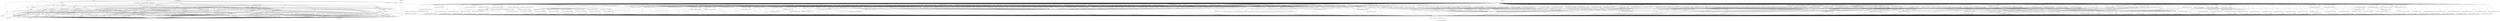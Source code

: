 digraph depends {
    node [shape=plaintext]
"alsa-utils-alsamixer" -> "libasound2"
"alsa-utils-alsamixer" -> "libc6"
"alsa-utils-alsamixer" -> "libformw5"
"alsa-utils-alsamixer" -> "libmenuw5"
"alsa-utils-alsamixer" -> "libncursesw5"
"alsa-utils-alsamixer" -> "libpanelw5"
"alsa-utils-alsamixer" -> "libtinfo5"
"angstrom-feed-configs" -> "opkg" [style=dotted]
"angstrom-packagegroup-boot" -> "angstrom-version"
"angstrom-packagegroup-boot" -> "packagegroup-boot"
"avahi-daemon" -> "base-files"
"avahi-daemon" -> "base-passwd"
"avahi-daemon" -> "libavahi-common3"
"avahi-daemon" -> "libavahi-core7"
"avahi-daemon" -> "libc6"
"avahi-daemon" -> "libcap2"
"avahi-daemon" -> "libdaemon0"
"avahi-daemon" -> "libdbus-1-3"
"avahi-daemon" -> "libexpat1"
"avahi-daemon" -> "libnss-mdns" [style=dotted]
"avahi-daemon" -> "shadow"
"avahi-utils" -> "libavahi-client3"
"avahi-utils" -> "libavahi-common3"
"avahi-utils" -> "libc6"
"bash" -> "base-files"
"bash" -> "libc6"
"bash" -> "libtinfo5"
"bash" -> "update-alternatives-opkg"
"bluez5" -> "libc6"
"bluez5" -> "libdbus-1-3"
"bluez5" -> "libglib-2.0-0"
"bluez5" -> "libreadline7"
"bluez5" -> "libudev1"
"busybox" -> "busybox-syslog" [style=dotted]
"busybox" -> "busybox-udhcpc" [style=dotted]
"busybox" -> "libc6"
"busybox" -> "update-alternatives-opkg"
"ca-certificates" -> "openssl"
"connman-angstrom-settings" -> "connman"
"connman" -> "bluez5"
"connman-client" -> "connman"
"connman-client" -> "libc6"
"connman-client" -> "libdbus-1-3"
"connman-client" -> "libglib-2.0-0"
"connman-client" -> "libreadline7"
"connman" -> "connman-conf" [style=dotted]
"connman" -> "dbus-1"
"connman" -> "iptables"
"connman" -> "libc6"
"connman" -> "libdbus-1-3"
"connman" -> "libglib-2.0-0"
"connman" -> "libgnutls30"
"connman" -> "ofono"
"connman" -> "update-alternatives-opkg"
"connman" -> "wpa-supplicant"
"cpufreq-tweaks" -> "cpufrequtils"
"cpufrequtils" -> "libc6"
"curl" -> "libc6"
"curl" -> "libcurl4"
"dbus-1" -> "base-files"
"dbus-1" -> "base-passwd"
"dbus-1" -> "libc6"
"dbus-1" -> "libdbus-1-3"
"dbus-1" -> "libexpat1"
"dbus-1" -> "libsystemd0"
"dbus-1" -> "libx11-6"
"dbus-1" -> "shadow"
"dtc" -> "libc6"
"e2fsprogs-e2fsck" -> "libblkid1"
"e2fsprogs-e2fsck" -> "libc6"
"e2fsprogs-e2fsck" -> "libcom-err2"
"e2fsprogs-e2fsck" -> "libe2p2"
"e2fsprogs-e2fsck" -> "libext2fs2"
"e2fsprogs-e2fsck" -> "libuuid1"
"e2fsprogs-resize2fs" -> "libc6"
"e2fsprogs-resize2fs" -> "libcom-err2"
"e2fsprogs-resize2fs" -> "libe2p2"
"e2fsprogs-resize2fs" -> "libext2fs2"
"fixmac" -> "ranpwd"
"fuse-utils" -> "libc6"
"gptfdisk" -> "libc6"
"gptfdisk" -> "libgcc1"
"gptfdisk" -> "libncursesw5"
"gptfdisk" -> "libpopt0"
"gptfdisk" -> "libstdc++6"
"gptfdisk" -> "libtinfo5"
"gptfdisk" -> "libuuid1"
"htop" -> "libc6"
"htop" -> "libncursesw5"
"htop" -> "libtinfo5"
"htop" -> "ncurses-terminfo"
"iproute2-tc" -> "iptables"
"iproute2-tc" -> "libc6"
"iproute2-tc" -> "libelf1"
"iptables" -> "kernel-module-iptable-filter" [style=dotted]
"iptables" -> "kernel-module-iptable-nat" [style=dotted]
"iptables" -> "kernel-module-ip-tables" [style=dotted]
"iptables" -> "kernel-module-ipt-masquerade" [style=dotted]
"iptables" -> "kernel-module-nf-conntrack-ipv4" [style=dotted]
"iptables" -> "kernel-module-nf-conntrack" [style=dotted]
"iptables" -> "kernel-module-nf-defrag-ipv4" [style=dotted]
"iptables" -> "kernel-module-nf-nat" [style=dotted]
"iptables" -> "kernel-module-x-tables" [style=dotted]
"iptables" -> "libc6"
"iw" -> "libc6"
"iw" -> "libnl-3-200"
"iw" -> "libnl-genl-3-200"
"kernel-4.9.67-g75a7894d6f" -> "amx3-cm3"
"kernel-4.9.67-g75a7894d6f" -> "kernel-devicetree"
"kernel-4.9.67-g75a7894d6f" -> "kernel-image-4.9.67-g75a7894d6f"
"kernel-image-4.9.67-g75a7894d6f" -> "kernel-image-zimage-4.9.67-g75a7894d6f"
"kernel" -> "kernel-4.9.67-g75a7894d6f"
"kernel-module-8021q-4.9.67-g75a7894d6f" -> "kernel-4.9.67-g75a7894d6f"
"kernel-module-ablk-helper-4.9.67-g75a7894d6f" -> "kernel-4.9.67-g75a7894d6f"
"kernel-module-ablk-helper-4.9.67-g75a7894d6f" -> "kernel-module-cryptd-4.9.67-g75a7894d6f"
"kernel-module-act-csum-4.9.67-g75a7894d6f" -> "kernel-4.9.67-g75a7894d6f"
"kernel-module-act-gact-4.9.67-g75a7894d6f" -> "kernel-4.9.67-g75a7894d6f"
"kernel-module-act-ipt-4.9.67-g75a7894d6f" -> "kernel-4.9.67-g75a7894d6f"
"kernel-module-act-ipt-4.9.67-g75a7894d6f" -> "kernel-module-x-tables-4.9.67-g75a7894d6f"
"kernel-module-act-mirred-4.9.67-g75a7894d6f" -> "kernel-4.9.67-g75a7894d6f"
"kernel-module-act-nat-4.9.67-g75a7894d6f" -> "kernel-4.9.67-g75a7894d6f"
"kernel-module-act-pedit-4.9.67-g75a7894d6f" -> "kernel-4.9.67-g75a7894d6f"
"kernel-module-act-police-4.9.67-g75a7894d6f" -> "kernel-4.9.67-g75a7894d6f"
"kernel-module-act-simple-4.9.67-g75a7894d6f" -> "kernel-4.9.67-g75a7894d6f"
"kernel-module-act-skbedit-4.9.67-g75a7894d6f" -> "kernel-4.9.67-g75a7894d6f"
"kernel-module-adv7180-4.9.67-g75a7894d6f" -> "kernel-4.9.67-g75a7894d6f"
"kernel-module-adxl34x-4.9.67-g75a7894d6f" -> "kernel-4.9.67-g75a7894d6f"
"kernel-module-adxl34x-i2c-4.9.67-g75a7894d6f" -> "kernel-4.9.67-g75a7894d6f"
"kernel-module-adxl34x-i2c-4.9.67-g75a7894d6f" -> "kernel-module-adxl34x-4.9.67-g75a7894d6f"
"kernel-module-adxl34x-spi-4.9.67-g75a7894d6f" -> "kernel-4.9.67-g75a7894d6f"
"kernel-module-adxl34x-spi-4.9.67-g75a7894d6f" -> "kernel-module-adxl34x-4.9.67-g75a7894d6f"
"kernel-module-aes-arm-4.9.67-g75a7894d6f" -> "kernel-4.9.67-g75a7894d6f"
"kernel-module-aes-arm-bs-4.9.67-g75a7894d6f" -> "kernel-4.9.67-g75a7894d6f"
"kernel-module-aes-arm-bs-4.9.67-g75a7894d6f" -> "kernel-module-ablk-helper-4.9.67-g75a7894d6f"
"kernel-module-aes-arm-bs-4.9.67-g75a7894d6f" -> "kernel-module-aes-arm-4.9.67-g75a7894d6f"
"kernel-module-aes-arm-ce-4.9.67-g75a7894d6f" -> "kernel-4.9.67-g75a7894d6f"
"kernel-module-aes-arm-ce-4.9.67-g75a7894d6f" -> "kernel-module-ablk-helper-4.9.67-g75a7894d6f"
"kernel-module-af-alg-4.9.67-g75a7894d6f" -> "kernel-4.9.67-g75a7894d6f"
"kernel-module-af-key-4.9.67-g75a7894d6f" -> "kernel-4.9.67-g75a7894d6f"
"kernel-module-af-key-4.9.67-g75a7894d6f" -> "kernel-module-xfrm-algo-4.9.67-g75a7894d6f"
"kernel-module-ah4-4.9.67-g75a7894d6f" -> "kernel-4.9.67-g75a7894d6f"
"kernel-module-ah4-4.9.67-g75a7894d6f" -> "kernel-module-xfrm-algo-4.9.67-g75a7894d6f"
"kernel-module-ah6-4.9.67-g75a7894d6f" -> "kernel-4.9.67-g75a7894d6f"
"kernel-module-ah6-4.9.67-g75a7894d6f" -> "kernel-module-xfrm-algo-4.9.67-g75a7894d6f"
"kernel-module-ahci-4.9.67-g75a7894d6f" -> "kernel-4.9.67-g75a7894d6f"
"kernel-module-ahci-4.9.67-g75a7894d6f" -> "kernel-module-libahci-4.9.67-g75a7894d6f"
"kernel-module-ahci-4.9.67-g75a7894d6f" -> "kernel-module-libata-4.9.67-g75a7894d6f"
"kernel-module-ahci-platform-4.9.67-g75a7894d6f" -> "kernel-4.9.67-g75a7894d6f"
"kernel-module-ahci-platform-4.9.67-g75a7894d6f" -> "kernel-module-libahci-4.9.67-g75a7894d6f"
"kernel-module-ahci-platform-4.9.67-g75a7894d6f" -> "kernel-module-libahci-platform-4.9.67-g75a7894d6f"
"kernel-module-ahci-platform-4.9.67-g75a7894d6f" -> "kernel-module-libata-4.9.67-g75a7894d6f"
"kernel-module-algif-hash-4.9.67-g75a7894d6f" -> "kernel-4.9.67-g75a7894d6f"
"kernel-module-algif-hash-4.9.67-g75a7894d6f" -> "kernel-module-af-alg-4.9.67-g75a7894d6f"
"kernel-module-algif-skcipher-4.9.67-g75a7894d6f" -> "kernel-4.9.67-g75a7894d6f"
"kernel-module-algif-skcipher-4.9.67-g75a7894d6f" -> "kernel-module-af-alg-4.9.67-g75a7894d6f"
"kernel-module-am35x-4.9.67-g75a7894d6f" -> "kernel-4.9.67-g75a7894d6f"
"kernel-module-am35x-4.9.67-g75a7894d6f" -> "kernel-module-musb-hdrc-4.9.67-g75a7894d6f"
"kernel-module-am35x-4.9.67-g75a7894d6f" -> "kernel-module-phy-generic-4.9.67-g75a7894d6f"
"kernel-module-arc4-4.9.67-g75a7894d6f" -> "kernel-4.9.67-g75a7894d6f"
"kernel-module-arptable-filter-4.9.67-g75a7894d6f" -> "kernel-4.9.67-g75a7894d6f"
"kernel-module-arptable-filter-4.9.67-g75a7894d6f" -> "kernel-module-arp-tables-4.9.67-g75a7894d6f"
"kernel-module-arptable-filter-4.9.67-g75a7894d6f" -> "kernel-module-x-tables-4.9.67-g75a7894d6f"
"kernel-module-arp-tables-4.9.67-g75a7894d6f" -> "kernel-4.9.67-g75a7894d6f"
"kernel-module-arp-tables-4.9.67-g75a7894d6f" -> "kernel-module-x-tables-4.9.67-g75a7894d6f"
"kernel-module-arpt-mangle-4.9.67-g75a7894d6f" -> "kernel-4.9.67-g75a7894d6f"
"kernel-module-arpt-mangle-4.9.67-g75a7894d6f" -> "kernel-module-x-tables-4.9.67-g75a7894d6f"
"kernel-module-asix-4.9.67-g75a7894d6f" -> "kernel-4.9.67-g75a7894d6f"
"kernel-module-asix-4.9.67-g75a7894d6f" -> "kernel-module-usbcore-4.9.67-g75a7894d6f"
"kernel-module-asix-4.9.67-g75a7894d6f" -> "kernel-module-usbnet-4.9.67-g75a7894d6f"
"kernel-module-atmel-mxt-ts-4.9.67-g75a7894d6f" -> "kernel-4.9.67-g75a7894d6f"
"kernel-module-authenc-4.9.67-g75a7894d6f" -> "kernel-4.9.67-g75a7894d6f"
"kernel-module-authencesn-4.9.67-g75a7894d6f" -> "kernel-4.9.67-g75a7894d6f"
"kernel-module-authencesn-4.9.67-g75a7894d6f" -> "kernel-module-authenc-4.9.67-g75a7894d6f"
"kernel-module-ax88179-178a-4.9.67-g75a7894d6f" -> "kernel-4.9.67-g75a7894d6f"
"kernel-module-ax88179-178a-4.9.67-g75a7894d6f" -> "kernel-module-usbcore-4.9.67-g75a7894d6f"
"kernel-module-ax88179-178a-4.9.67-g75a7894d6f" -> "kernel-module-usbnet-4.9.67-g75a7894d6f"
"kernel-module-axp20x-4.9.67-g75a7894d6f" -> "kernel-4.9.67-g75a7894d6f"
"kernel-module-axp20x-i2c-4.9.67-g75a7894d6f" -> "kernel-4.9.67-g75a7894d6f"
"kernel-module-axp20x-i2c-4.9.67-g75a7894d6f" -> "kernel-module-axp20x-4.9.67-g75a7894d6f"
"kernel-module-axp20x-pek-4.9.67-g75a7894d6f" -> "kernel-4.9.67-g75a7894d6f"
"kernel-module-axp20x-usb-power-4.9.67-g75a7894d6f" -> "kernel-4.9.67-g75a7894d6f"
"kernel-module-bluetooth-4.9.67-g75a7894d6f" -> "kernel-4.9.67-g75a7894d6f"
"kernel-module-brcmfmac-4.9.67-g75a7894d6f" -> "kernel-4.9.67-g75a7894d6f"
"kernel-module-brcmfmac-4.9.67-g75a7894d6f" -> "kernel-module-brcmutil-4.9.67-g75a7894d6f"
"kernel-module-brcmfmac-4.9.67-g75a7894d6f" -> "kernel-module-cfg80211-4.9.67-g75a7894d6f"
"kernel-module-brcmutil-4.9.67-g75a7894d6f" -> "kernel-4.9.67-g75a7894d6f"
"kernel-module-bridge-4.9.67-g75a7894d6f" -> "kernel-4.9.67-g75a7894d6f"
"kernel-module-bridge-4.9.67-g75a7894d6f" -> "kernel-module-llc-4.9.67-g75a7894d6f"
"kernel-module-bridge-4.9.67-g75a7894d6f" -> "kernel-module-stp-4.9.67-g75a7894d6f"
"kernel-module-br-netfilter-4.9.67-g75a7894d6f" -> "kernel-4.9.67-g75a7894d6f"
"kernel-module-br-netfilter-4.9.67-g75a7894d6f" -> "kernel-module-bridge-4.9.67-g75a7894d6f"
"kernel-module-btmrvl-4.9.67-g75a7894d6f" -> "kernel-4.9.67-g75a7894d6f"
"kernel-module-btmrvl-4.9.67-g75a7894d6f" -> "kernel-module-bluetooth-4.9.67-g75a7894d6f"
"kernel-module-btmrvl-sdio-4.9.67-g75a7894d6f" -> "kernel-4.9.67-g75a7894d6f"
"kernel-module-btmrvl-sdio-4.9.67-g75a7894d6f" -> "kernel-module-bluetooth-4.9.67-g75a7894d6f"
"kernel-module-btmrvl-sdio-4.9.67-g75a7894d6f" -> "kernel-module-btmrvl-4.9.67-g75a7894d6f"
"kernel-module-can-4.9.67-g75a7894d6f" -> "kernel-4.9.67-g75a7894d6f"
"kernel-module-can-bcm-4.9.67-g75a7894d6f" -> "kernel-4.9.67-g75a7894d6f"
"kernel-module-can-bcm-4.9.67-g75a7894d6f" -> "kernel-module-can-4.9.67-g75a7894d6f"
"kernel-module-can-dev-4.9.67-g75a7894d6f" -> "kernel-4.9.67-g75a7894d6f"
"kernel-module-can-gw-4.9.67-g75a7894d6f" -> "kernel-4.9.67-g75a7894d6f"
"kernel-module-can-gw-4.9.67-g75a7894d6f" -> "kernel-module-can-4.9.67-g75a7894d6f"
"kernel-module-can-raw-4.9.67-g75a7894d6f" -> "kernel-4.9.67-g75a7894d6f"
"kernel-module-can-raw-4.9.67-g75a7894d6f" -> "kernel-module-can-4.9.67-g75a7894d6f"
"kernel-module-capsule-loader-4.9.67-g75a7894d6f" -> "kernel-4.9.67-g75a7894d6f"
"kernel-module-cbc-4.9.67-g75a7894d6f" -> "kernel-4.9.67-g75a7894d6f"
"kernel-module-c-can-4.9.67-g75a7894d6f" -> "kernel-4.9.67-g75a7894d6f"
"kernel-module-c-can-4.9.67-g75a7894d6f" -> "kernel-module-can-dev-4.9.67-g75a7894d6f"
"kernel-module-c-can-platform-4.9.67-g75a7894d6f" -> "kernel-4.9.67-g75a7894d6f"
"kernel-module-c-can-platform-4.9.67-g75a7894d6f" -> "kernel-module-c-can-4.9.67-g75a7894d6f"
"kernel-module-ccm-4.9.67-g75a7894d6f" -> "kernel-4.9.67-g75a7894d6f"
"kernel-module-cdc-acm-4.9.67-g75a7894d6f" -> "kernel-4.9.67-g75a7894d6f"
"kernel-module-cdc-acm-4.9.67-g75a7894d6f" -> "kernel-module-usbcore-4.9.67-g75a7894d6f"
"kernel-module-cdc-ether-4.9.67-g75a7894d6f" -> "kernel-4.9.67-g75a7894d6f"
"kernel-module-cdc-ether-4.9.67-g75a7894d6f" -> "kernel-module-usbcore-4.9.67-g75a7894d6f"
"kernel-module-cdc-ether-4.9.67-g75a7894d6f" -> "kernel-module-usbnet-4.9.67-g75a7894d6f"
"kernel-module-cdc-ncm-4.9.67-g75a7894d6f" -> "kernel-4.9.67-g75a7894d6f"
"kernel-module-cdc-ncm-4.9.67-g75a7894d6f" -> "kernel-module-usbcore-4.9.67-g75a7894d6f"
"kernel-module-cdc-ncm-4.9.67-g75a7894d6f" -> "kernel-module-usbnet-4.9.67-g75a7894d6f"
"kernel-module-cdc-subset-4.9.67-g75a7894d6f" -> "kernel-4.9.67-g75a7894d6f"
"kernel-module-cdc-subset-4.9.67-g75a7894d6f" -> "kernel-module-usbcore-4.9.67-g75a7894d6f"
"kernel-module-cdc-subset-4.9.67-g75a7894d6f" -> "kernel-module-usbnet-4.9.67-g75a7894d6f"
"kernel-module-cdrom-4.9.67-g75a7894d6f" -> "kernel-4.9.67-g75a7894d6f"
"kernel-module-cfg80211-4.9.67-g75a7894d6f" -> "kernel-4.9.67-g75a7894d6f"
"kernel-module-cifs-4.9.67-g75a7894d6f" -> "kernel-4.9.67-g75a7894d6f"
"kernel-module-cls-basic-4.9.67-g75a7894d6f" -> "kernel-4.9.67-g75a7894d6f"
"kernel-module-cls-flow-4.9.67-g75a7894d6f" -> "kernel-4.9.67-g75a7894d6f"
"kernel-module-cls-fw-4.9.67-g75a7894d6f" -> "kernel-4.9.67-g75a7894d6f"
"kernel-module-cls-route-4.9.67-g75a7894d6f" -> "kernel-4.9.67-g75a7894d6f"
"kernel-module-cls-rsvp-4.9.67-g75a7894d6f" -> "kernel-4.9.67-g75a7894d6f"
"kernel-module-cls-rsvp6-4.9.67-g75a7894d6f" -> "kernel-4.9.67-g75a7894d6f"
"kernel-module-cls-tcindex-4.9.67-g75a7894d6f" -> "kernel-4.9.67-g75a7894d6f"
"kernel-module-cls-u32-4.9.67-g75a7894d6f" -> "kernel-4.9.67-g75a7894d6f"
"kernel-module-cm36651-4.9.67-g75a7894d6f" -> "kernel-4.9.67-g75a7894d6f"
"kernel-module-cmac-4.9.67-g75a7894d6f" -> "kernel-4.9.67-g75a7894d6f"
"kernel-module-crc7-4.9.67-g75a7894d6f" -> "kernel-4.9.67-g75a7894d6f"
"kernel-module-crc-ccitt-4.9.67-g75a7894d6f" -> "kernel-4.9.67-g75a7894d6f"
"kernel-module-crc-itu-t-4.9.67-g75a7894d6f" -> "kernel-4.9.67-g75a7894d6f"
"kernel-module-cryptd-4.9.67-g75a7894d6f" -> "kernel-4.9.67-g75a7894d6f"
"kernel-module-crypto-engine-4.9.67-g75a7894d6f" -> "kernel-4.9.67-g75a7894d6f"
"kernel-module-ctr-4.9.67-g75a7894d6f" -> "kernel-4.9.67-g75a7894d6f"
"kernel-module-cyapatp-4.9.67-g75a7894d6f" -> "kernel-4.9.67-g75a7894d6f"
"kernel-module-cyapatp-4.9.67-g75a7894d6f" -> "kernel-module-crc-itu-t-4.9.67-g75a7894d6f"
"kernel-module-des-generic-4.9.67-g75a7894d6f" -> "kernel-4.9.67-g75a7894d6f"
"kernel-module-drbg-4.9.67-g75a7894d6f" -> "kernel-4.9.67-g75a7894d6f"
"kernel-module-dsa-core-4.9.67-g75a7894d6f" -> "kernel-4.9.67-g75a7894d6f"
"kernel-module-dwc3-4.9.67-g75a7894d6f" -> "kernel-4.9.67-g75a7894d6f"
"kernel-module-dwc3-4.9.67-g75a7894d6f" -> "kernel-module-extcon-core-4.9.67-g75a7894d6f"
"kernel-module-dwc3-4.9.67-g75a7894d6f" -> "kernel-module-udc-core-4.9.67-g75a7894d6f"
"kernel-module-dwc3-4.9.67-g75a7894d6f" -> "kernel-module-usb-common-4.9.67-g75a7894d6f"
"kernel-module-dwc3-of-simple-4.9.67-g75a7894d6f" -> "kernel-4.9.67-g75a7894d6f"
"kernel-module-dwc3-omap-4.9.67-g75a7894d6f" -> "kernel-4.9.67-g75a7894d6f"
"kernel-module-dwc3-omap-4.9.67-g75a7894d6f" -> "kernel-module-extcon-core-4.9.67-g75a7894d6f"
"kernel-module-e1000-4.9.67-g75a7894d6f" -> "kernel-4.9.67-g75a7894d6f"
"kernel-module-e1000e-4.9.67-g75a7894d6f" -> "kernel-4.9.67-g75a7894d6f"
"kernel-module-ebt-802-3-4.9.67-g75a7894d6f" -> "kernel-4.9.67-g75a7894d6f"
"kernel-module-ebt-802-3-4.9.67-g75a7894d6f" -> "kernel-module-x-tables-4.9.67-g75a7894d6f"
"kernel-module-ebtable-broute-4.9.67-g75a7894d6f" -> "kernel-4.9.67-g75a7894d6f"
"kernel-module-ebtable-broute-4.9.67-g75a7894d6f" -> "kernel-module-bridge-4.9.67-g75a7894d6f"
"kernel-module-ebtable-broute-4.9.67-g75a7894d6f" -> "kernel-module-ebtables-4.9.67-g75a7894d6f"
"kernel-module-ebtable-filter-4.9.67-g75a7894d6f" -> "kernel-4.9.67-g75a7894d6f"
"kernel-module-ebtable-filter-4.9.67-g75a7894d6f" -> "kernel-module-ebtables-4.9.67-g75a7894d6f"
"kernel-module-ebtable-nat-4.9.67-g75a7894d6f" -> "kernel-4.9.67-g75a7894d6f"
"kernel-module-ebtable-nat-4.9.67-g75a7894d6f" -> "kernel-module-ebtables-4.9.67-g75a7894d6f"
"kernel-module-ebtables-4.9.67-g75a7894d6f" -> "kernel-4.9.67-g75a7894d6f"
"kernel-module-ebtables-4.9.67-g75a7894d6f" -> "kernel-module-x-tables-4.9.67-g75a7894d6f"
"kernel-module-ebt-among-4.9.67-g75a7894d6f" -> "kernel-4.9.67-g75a7894d6f"
"kernel-module-ebt-among-4.9.67-g75a7894d6f" -> "kernel-module-x-tables-4.9.67-g75a7894d6f"
"kernel-module-ebt-arp-4.9.67-g75a7894d6f" -> "kernel-4.9.67-g75a7894d6f"
"kernel-module-ebt-arp-4.9.67-g75a7894d6f" -> "kernel-module-x-tables-4.9.67-g75a7894d6f"
"kernel-module-ebt-arpreply-4.9.67-g75a7894d6f" -> "kernel-4.9.67-g75a7894d6f"
"kernel-module-ebt-arpreply-4.9.67-g75a7894d6f" -> "kernel-module-x-tables-4.9.67-g75a7894d6f"
"kernel-module-ebt-dnat-4.9.67-g75a7894d6f" -> "kernel-4.9.67-g75a7894d6f"
"kernel-module-ebt-dnat-4.9.67-g75a7894d6f" -> "kernel-module-x-tables-4.9.67-g75a7894d6f"
"kernel-module-ebt-ip-4.9.67-g75a7894d6f" -> "kernel-4.9.67-g75a7894d6f"
"kernel-module-ebt-ip-4.9.67-g75a7894d6f" -> "kernel-module-x-tables-4.9.67-g75a7894d6f"
"kernel-module-ebt-ip6-4.9.67-g75a7894d6f" -> "kernel-4.9.67-g75a7894d6f"
"kernel-module-ebt-ip6-4.9.67-g75a7894d6f" -> "kernel-module-x-tables-4.9.67-g75a7894d6f"
"kernel-module-ebt-limit-4.9.67-g75a7894d6f" -> "kernel-4.9.67-g75a7894d6f"
"kernel-module-ebt-limit-4.9.67-g75a7894d6f" -> "kernel-module-x-tables-4.9.67-g75a7894d6f"
"kernel-module-ebt-log-4.9.67-g75a7894d6f" -> "kernel-4.9.67-g75a7894d6f"
"kernel-module-ebt-log-4.9.67-g75a7894d6f" -> "kernel-module-x-tables-4.9.67-g75a7894d6f"
"kernel-module-ebt-mark-4.9.67-g75a7894d6f" -> "kernel-4.9.67-g75a7894d6f"
"kernel-module-ebt-mark-4.9.67-g75a7894d6f" -> "kernel-module-x-tables-4.9.67-g75a7894d6f"
"kernel-module-ebt-mark-m-4.9.67-g75a7894d6f" -> "kernel-4.9.67-g75a7894d6f"
"kernel-module-ebt-mark-m-4.9.67-g75a7894d6f" -> "kernel-module-x-tables-4.9.67-g75a7894d6f"
"kernel-module-ebt-nflog-4.9.67-g75a7894d6f" -> "kernel-4.9.67-g75a7894d6f"
"kernel-module-ebt-nflog-4.9.67-g75a7894d6f" -> "kernel-module-x-tables-4.9.67-g75a7894d6f"
"kernel-module-ebt-pkttype-4.9.67-g75a7894d6f" -> "kernel-4.9.67-g75a7894d6f"
"kernel-module-ebt-pkttype-4.9.67-g75a7894d6f" -> "kernel-module-x-tables-4.9.67-g75a7894d6f"
"kernel-module-ebt-redirect-4.9.67-g75a7894d6f" -> "kernel-4.9.67-g75a7894d6f"
"kernel-module-ebt-redirect-4.9.67-g75a7894d6f" -> "kernel-module-x-tables-4.9.67-g75a7894d6f"
"kernel-module-ebt-snat-4.9.67-g75a7894d6f" -> "kernel-4.9.67-g75a7894d6f"
"kernel-module-ebt-snat-4.9.67-g75a7894d6f" -> "kernel-module-x-tables-4.9.67-g75a7894d6f"
"kernel-module-ebt-stp-4.9.67-g75a7894d6f" -> "kernel-4.9.67-g75a7894d6f"
"kernel-module-ebt-stp-4.9.67-g75a7894d6f" -> "kernel-module-x-tables-4.9.67-g75a7894d6f"
"kernel-module-ebt-vlan-4.9.67-g75a7894d6f" -> "kernel-4.9.67-g75a7894d6f"
"kernel-module-ebt-vlan-4.9.67-g75a7894d6f" -> "kernel-module-x-tables-4.9.67-g75a7894d6f"
"kernel-module-ecb-4.9.67-g75a7894d6f" -> "kernel-4.9.67-g75a7894d6f"
"kernel-module-echainiv-4.9.67-g75a7894d6f" -> "kernel-4.9.67-g75a7894d6f"
"kernel-module-edt-ft5x06-4.9.67-g75a7894d6f" -> "kernel-4.9.67-g75a7894d6f"
"kernel-module-efivarfs-4.9.67-g75a7894d6f" -> "kernel-4.9.67-g75a7894d6f"
"kernel-module-efivars-4.9.67-g75a7894d6f" -> "kernel-4.9.67-g75a7894d6f"
"kernel-module-ehci-hcd-4.9.67-g75a7894d6f" -> "kernel-4.9.67-g75a7894d6f"
"kernel-module-ehci-hcd-4.9.67-g75a7894d6f" -> "kernel-module-usbcore-4.9.67-g75a7894d6f"
"kernel-module-ehci-omap-4.9.67-g75a7894d6f" -> "kernel-4.9.67-g75a7894d6f"
"kernel-module-ehci-omap-4.9.67-g75a7894d6f" -> "kernel-module-ehci-hcd-4.9.67-g75a7894d6f"
"kernel-module-ehci-omap-4.9.67-g75a7894d6f" -> "kernel-module-usbcore-4.9.67-g75a7894d6f"
"kernel-module-ehci-pci-4.9.67-g75a7894d6f" -> "kernel-4.9.67-g75a7894d6f"
"kernel-module-ehci-pci-4.9.67-g75a7894d6f" -> "kernel-module-ehci-hcd-4.9.67-g75a7894d6f"
"kernel-module-ehci-pci-4.9.67-g75a7894d6f" -> "kernel-module-usbcore-4.9.67-g75a7894d6f"
"kernel-module-ehci-platform-4.9.67-g75a7894d6f" -> "kernel-4.9.67-g75a7894d6f"
"kernel-module-ehci-platform-4.9.67-g75a7894d6f" -> "kernel-module-ehci-hcd-4.9.67-g75a7894d6f"
"kernel-module-ehci-platform-4.9.67-g75a7894d6f" -> "kernel-module-usbcore-4.9.67-g75a7894d6f"
"kernel-module-em-cmp-4.9.67-g75a7894d6f" -> "kernel-4.9.67-g75a7894d6f"
"kernel-module-em-meta-4.9.67-g75a7894d6f" -> "kernel-4.9.67-g75a7894d6f"
"kernel-module-em-nbyte-4.9.67-g75a7894d6f" -> "kernel-4.9.67-g75a7894d6f"
"kernel-module-em-text-4.9.67-g75a7894d6f" -> "kernel-4.9.67-g75a7894d6f"
"kernel-module-em-u32-4.9.67-g75a7894d6f" -> "kernel-4.9.67-g75a7894d6f"
"kernel-module-esp4-4.9.67-g75a7894d6f" -> "kernel-4.9.67-g75a7894d6f"
"kernel-module-esp4-4.9.67-g75a7894d6f" -> "kernel-module-xfrm-algo-4.9.67-g75a7894d6f"
"kernel-module-esp6-4.9.67-g75a7894d6f" -> "kernel-4.9.67-g75a7894d6f"
"kernel-module-esp6-4.9.67-g75a7894d6f" -> "kernel-module-xfrm-algo-4.9.67-g75a7894d6f"
"kernel-module-extcon-core-4.9.67-g75a7894d6f" -> "kernel-4.9.67-g75a7894d6f"
"kernel-module-extcon-palmas-4.9.67-g75a7894d6f" -> "kernel-4.9.67-g75a7894d6f"
"kernel-module-extcon-palmas-4.9.67-g75a7894d6f" -> "kernel-module-extcon-core-4.9.67-g75a7894d6f"
"kernel-module-extcon-usb-gpio-4.9.67-g75a7894d6f" -> "kernel-4.9.67-g75a7894d6f"
"kernel-module-extcon-usb-gpio-4.9.67-g75a7894d6f" -> "kernel-module-extcon-core-4.9.67-g75a7894d6f"
"kernel-module-fscache-4.9.67-g75a7894d6f" -> "kernel-4.9.67-g75a7894d6f"
"kernel-module-g-acm-ms-4.9.67-g75a7894d6f" -> "kernel-4.9.67-g75a7894d6f"
"kernel-module-g-acm-ms-4.9.67-g75a7894d6f" -> "kernel-module-libcomposite-4.9.67-g75a7894d6f"
"kernel-module-g-acm-ms-4.9.67-g75a7894d6f" -> "kernel-module-usb-f-mass-storage-4.9.67-g75a7894d6f"
"kernel-module-gadgetfs-4.9.67-g75a7894d6f" -> "kernel-4.9.67-g75a7894d6f"
"kernel-module-gadgetfs-4.9.67-g75a7894d6f" -> "kernel-module-udc-core-4.9.67-g75a7894d6f"
"kernel-module-g-audio-4.9.67-g75a7894d6f" -> "kernel-4.9.67-g75a7894d6f"
"kernel-module-g-audio-4.9.67-g75a7894d6f" -> "kernel-module-libcomposite-4.9.67-g75a7894d6f"
"kernel-module-g-cdc-4.9.67-g75a7894d6f" -> "kernel-4.9.67-g75a7894d6f"
"kernel-module-g-cdc-4.9.67-g75a7894d6f" -> "kernel-module-libcomposite-4.9.67-g75a7894d6f"
"kernel-module-g-cdc-4.9.67-g75a7894d6f" -> "kernel-module-u-ether-4.9.67-g75a7894d6f"
"kernel-module-gcm-4.9.67-g75a7894d6f" -> "kernel-4.9.67-g75a7894d6f"
"kernel-module-g-dbgp-4.9.67-g75a7894d6f" -> "kernel-4.9.67-g75a7894d6f"
"kernel-module-g-dbgp-4.9.67-g75a7894d6f" -> "kernel-module-libcomposite-4.9.67-g75a7894d6f"
"kernel-module-g-dbgp-4.9.67-g75a7894d6f" -> "kernel-module-udc-core-4.9.67-g75a7894d6f"
"kernel-module-g-dbgp-4.9.67-g75a7894d6f" -> "kernel-module-u-serial-4.9.67-g75a7894d6f"
"kernel-module-g-ether-4.9.67-g75a7894d6f" -> "kernel-4.9.67-g75a7894d6f"
"kernel-module-g-ether-4.9.67-g75a7894d6f" -> "kernel-module-libcomposite-4.9.67-g75a7894d6f"
"kernel-module-g-ether-4.9.67-g75a7894d6f" -> "kernel-module-u-ether-4.9.67-g75a7894d6f"
"kernel-module-g-ether-4.9.67-g75a7894d6f" -> "kernel-module-usb-f-rndis-4.9.67-g75a7894d6f"
"kernel-module-gf128mul-4.9.67-g75a7894d6f" -> "kernel-4.9.67-g75a7894d6f"
"kernel-module-g-ffs-4.9.67-g75a7894d6f" -> "kernel-4.9.67-g75a7894d6f"
"kernel-module-g-ffs-4.9.67-g75a7894d6f" -> "kernel-module-libcomposite-4.9.67-g75a7894d6f"
"kernel-module-g-ffs-4.9.67-g75a7894d6f" -> "kernel-module-u-ether-4.9.67-g75a7894d6f"
"kernel-module-g-ffs-4.9.67-g75a7894d6f" -> "kernel-module-usb-f-fs-4.9.67-g75a7894d6f"
"kernel-module-g-ffs-4.9.67-g75a7894d6f" -> "kernel-module-usb-f-rndis-4.9.67-g75a7894d6f"
"kernel-module-ghash-arm-ce-4.9.67-g75a7894d6f" -> "kernel-4.9.67-g75a7894d6f"
"kernel-module-ghash-arm-ce-4.9.67-g75a7894d6f" -> "kernel-module-cryptd-4.9.67-g75a7894d6f"
"kernel-module-ghash-generic-4.9.67-g75a7894d6f" -> "kernel-4.9.67-g75a7894d6f"
"kernel-module-ghash-generic-4.9.67-g75a7894d6f" -> "kernel-module-gf128mul-4.9.67-g75a7894d6f"
"kernel-module-g-hid-4.9.67-g75a7894d6f" -> "kernel-4.9.67-g75a7894d6f"
"kernel-module-g-hid-4.9.67-g75a7894d6f" -> "kernel-module-libcomposite-4.9.67-g75a7894d6f"
"kernel-module-g-mass-storage-4.9.67-g75a7894d6f" -> "kernel-4.9.67-g75a7894d6f"
"kernel-module-g-mass-storage-4.9.67-g75a7894d6f" -> "kernel-module-libcomposite-4.9.67-g75a7894d6f"
"kernel-module-g-mass-storage-4.9.67-g75a7894d6f" -> "kernel-module-usb-f-mass-storage-4.9.67-g75a7894d6f"
"kernel-module-g-midi-4.9.67-g75a7894d6f" -> "kernel-4.9.67-g75a7894d6f"
"kernel-module-g-midi-4.9.67-g75a7894d6f" -> "kernel-module-libcomposite-4.9.67-g75a7894d6f"
"kernel-module-g-multi-4.9.67-g75a7894d6f" -> "kernel-4.9.67-g75a7894d6f"
"kernel-module-g-multi-4.9.67-g75a7894d6f" -> "kernel-module-libcomposite-4.9.67-g75a7894d6f"
"kernel-module-g-multi-4.9.67-g75a7894d6f" -> "kernel-module-u-ether-4.9.67-g75a7894d6f"
"kernel-module-g-multi-4.9.67-g75a7894d6f" -> "kernel-module-usb-f-mass-storage-4.9.67-g75a7894d6f"
"kernel-module-g-multi-4.9.67-g75a7894d6f" -> "kernel-module-usb-f-rndis-4.9.67-g75a7894d6f"
"kernel-module-g-ncm-4.9.67-g75a7894d6f" -> "kernel-4.9.67-g75a7894d6f"
"kernel-module-g-ncm-4.9.67-g75a7894d6f" -> "kernel-module-libcomposite-4.9.67-g75a7894d6f"
"kernel-module-g-ncm-4.9.67-g75a7894d6f" -> "kernel-module-u-ether-4.9.67-g75a7894d6f"
"kernel-module-goodix-4.9.67-g75a7894d6f" -> "kernel-4.9.67-g75a7894d6f"
"kernel-module-gpio-decoder-4.9.67-g75a7894d6f" -> "kernel-4.9.67-g75a7894d6f"
"kernel-module-gpio-decoder-4.9.67-g75a7894d6f" -> "kernel-module-input-polldev-4.9.67-g75a7894d6f"
"kernel-module-gpio-pca953x-4.9.67-g75a7894d6f" -> "kernel-4.9.67-g75a7894d6f"
"kernel-module-gpio-pisosr-4.9.67-g75a7894d6f" -> "kernel-4.9.67-g75a7894d6f"
"kernel-module-gpio-tpic2810-4.9.67-g75a7894d6f" -> "kernel-4.9.67-g75a7894d6f"
"kernel-module-g-printer-4.9.67-g75a7894d6f" -> "kernel-4.9.67-g75a7894d6f"
"kernel-module-g-printer-4.9.67-g75a7894d6f" -> "kernel-module-libcomposite-4.9.67-g75a7894d6f"
"kernel-module-g-printer-4.9.67-g75a7894d6f" -> "kernel-module-udc-core-4.9.67-g75a7894d6f"
"kernel-module-g-serial-4.9.67-g75a7894d6f" -> "kernel-4.9.67-g75a7894d6f"
"kernel-module-g-serial-4.9.67-g75a7894d6f" -> "kernel-module-libcomposite-4.9.67-g75a7894d6f"
"kernel-module-gspca-main-4.9.67-g75a7894d6f" -> "kernel-4.9.67-g75a7894d6f"
"kernel-module-gspca-main-4.9.67-g75a7894d6f" -> "kernel-module-usbcore-4.9.67-g75a7894d6f"
"kernel-module-g-webcam-4.9.67-g75a7894d6f" -> "kernel-4.9.67-g75a7894d6f"
"kernel-module-g-webcam-4.9.67-g75a7894d6f" -> "kernel-module-libcomposite-4.9.67-g75a7894d6f"
"kernel-module-g-webcam-4.9.67-g75a7894d6f" -> "kernel-module-usb-f-uvc-4.9.67-g75a7894d6f"
"kernel-module-g-zero-4.9.67-g75a7894d6f" -> "kernel-4.9.67-g75a7894d6f"
"kernel-module-g-zero-4.9.67-g75a7894d6f" -> "kernel-module-libcomposite-4.9.67-g75a7894d6f"
"kernel-module-g-zero-4.9.67-g75a7894d6f" -> "kernel-module-udc-core-4.9.67-g75a7894d6f"
"kernel-module-hci-uart-4.9.67-g75a7894d6f" -> "kernel-4.9.67-g75a7894d6f"
"kernel-module-hci-uart-4.9.67-g75a7894d6f" -> "kernel-module-bluetooth-4.9.67-g75a7894d6f"
"kernel-module-hid-multitouch-4.9.67-g75a7894d6f" -> "kernel-4.9.67-g75a7894d6f"
"kernel-module-hmac-4.9.67-g75a7894d6f" -> "kernel-4.9.67-g75a7894d6f"
"kernel-module-i2c-emev2-4.9.67-g75a7894d6f" -> "kernel-4.9.67-g75a7894d6f"
"kernel-module-ina2xx-4.9.67-g75a7894d6f" -> "kernel-4.9.67-g75a7894d6f"
"kernel-module-input-polldev-4.9.67-g75a7894d6f" -> "kernel-4.9.67-g75a7894d6f"
"kernel-module-ip6-tunnel-4.9.67-g75a7894d6f" -> "kernel-4.9.67-g75a7894d6f"
"kernel-module-ip6-tunnel-4.9.67-g75a7894d6f" -> "kernel-module-tunnel6-4.9.67-g75a7894d6f"
"kernel-module-ipcomp-4.9.67-g75a7894d6f" -> "kernel-4.9.67-g75a7894d6f"
"kernel-module-ipcomp-4.9.67-g75a7894d6f" -> "kernel-module-xfrm-ipcomp-4.9.67-g75a7894d6f"
"kernel-module-ipcomp6-4.9.67-g75a7894d6f" -> "kernel-4.9.67-g75a7894d6f"
"kernel-module-ipcomp6-4.9.67-g75a7894d6f" -> "kernel-module-xfrm6-tunnel-4.9.67-g75a7894d6f"
"kernel-module-ipcomp6-4.9.67-g75a7894d6f" -> "kernel-module-xfrm-ipcomp-4.9.67-g75a7894d6f"
"kernel-module-iptable-filter-4.9.67-g75a7894d6f" -> "kernel-4.9.67-g75a7894d6f"
"kernel-module-iptable-filter-4.9.67-g75a7894d6f" -> "kernel-module-ip-tables-4.9.67-g75a7894d6f"
"kernel-module-iptable-filter-4.9.67-g75a7894d6f" -> "kernel-module-x-tables-4.9.67-g75a7894d6f"
"kernel-module-iptable-nat-4.9.67-g75a7894d6f" -> "kernel-4.9.67-g75a7894d6f"
"kernel-module-iptable-nat-4.9.67-g75a7894d6f" -> "kernel-module-ip-tables-4.9.67-g75a7894d6f"
"kernel-module-iptable-nat-4.9.67-g75a7894d6f" -> "kernel-module-nf-nat-ipv4-4.9.67-g75a7894d6f"
"kernel-module-ip-tables-4.9.67-g75a7894d6f" -> "kernel-4.9.67-g75a7894d6f"
"kernel-module-ip-tables-4.9.67-g75a7894d6f" -> "kernel-module-x-tables-4.9.67-g75a7894d6f"
"kernel-module-ipt-masquerade-4.9.67-g75a7894d6f" -> "kernel-4.9.67-g75a7894d6f"
"kernel-module-ipt-masquerade-4.9.67-g75a7894d6f" -> "kernel-module-nf-nat-masquerade-ipv4-4.9.67-g75a7894d6f"
"kernel-module-ipt-masquerade-4.9.67-g75a7894d6f" -> "kernel-module-x-tables-4.9.67-g75a7894d6f"
"kernel-module-isp1760-4.9.67-g75a7894d6f" -> "kernel-4.9.67-g75a7894d6f"
"kernel-module-isp1760-4.9.67-g75a7894d6f" -> "kernel-module-udc-core-4.9.67-g75a7894d6f"
"kernel-module-isp1760-4.9.67-g75a7894d6f" -> "kernel-module-usbcore-4.9.67-g75a7894d6f"
"kernel-module-iwldvm-4.9.67-g75a7894d6f" -> "kernel-4.9.67-g75a7894d6f"
"kernel-module-iwldvm-4.9.67-g75a7894d6f" -> "kernel-module-cfg80211-4.9.67-g75a7894d6f"
"kernel-module-iwldvm-4.9.67-g75a7894d6f" -> "kernel-module-iwlwifi-4.9.67-g75a7894d6f"
"kernel-module-iwldvm-4.9.67-g75a7894d6f" -> "kernel-module-mac80211-4.9.67-g75a7894d6f"
"kernel-module-iwlmvm-4.9.67-g75a7894d6f" -> "kernel-4.9.67-g75a7894d6f"
"kernel-module-iwlmvm-4.9.67-g75a7894d6f" -> "kernel-module-cfg80211-4.9.67-g75a7894d6f"
"kernel-module-iwlmvm-4.9.67-g75a7894d6f" -> "kernel-module-iwlwifi-4.9.67-g75a7894d6f"
"kernel-module-iwlmvm-4.9.67-g75a7894d6f" -> "kernel-module-mac80211-4.9.67-g75a7894d6f"
"kernel-module-iwlwifi-4.9.67-g75a7894d6f" -> "kernel-4.9.67-g75a7894d6f"
"kernel-module-iwlwifi-4.9.67-g75a7894d6f" -> "kernel-module-cfg80211-4.9.67-g75a7894d6f"
"kernel-module-jitterentropy-rng-4.9.67-g75a7894d6f" -> "kernel-4.9.67-g75a7894d6f"
"kernel-module-led-class-flash-4.9.67-g75a7894d6f" -> "kernel-4.9.67-g75a7894d6f"
"kernel-module-libahci-4.9.67-g75a7894d6f" -> "kernel-4.9.67-g75a7894d6f"
"kernel-module-libahci-4.9.67-g75a7894d6f" -> "kernel-module-libata-4.9.67-g75a7894d6f"
"kernel-module-libahci-platform-4.9.67-g75a7894d6f" -> "kernel-4.9.67-g75a7894d6f"
"kernel-module-libahci-platform-4.9.67-g75a7894d6f" -> "kernel-module-libahci-4.9.67-g75a7894d6f"
"kernel-module-libahci-platform-4.9.67-g75a7894d6f" -> "kernel-module-libata-4.9.67-g75a7894d6f"
"kernel-module-libata-4.9.67-g75a7894d6f" -> "kernel-4.9.67-g75a7894d6f"
"kernel-module-libata-4.9.67-g75a7894d6f" -> "kernel-module-scsi-mod-4.9.67-g75a7894d6f"
"kernel-module-libcomposite-4.9.67-g75a7894d6f" -> "kernel-4.9.67-g75a7894d6f"
"kernel-module-libcomposite-4.9.67-g75a7894d6f" -> "kernel-module-udc-core-4.9.67-g75a7894d6f"
"kernel-module-libcomposite-4.9.67-g75a7894d6f" -> "kernel-module-usb-common-4.9.67-g75a7894d6f"
"kernel-module-libcrc32c-4.9.67-g75a7894d6f" -> "kernel-4.9.67-g75a7894d6f"
"kernel-module-llc-4.9.67-g75a7894d6f" -> "kernel-4.9.67-g75a7894d6f"
"kernel-module-mac80211-4.9.67-g75a7894d6f" -> "kernel-4.9.67-g75a7894d6f"
"kernel-module-mac80211-4.9.67-g75a7894d6f" -> "kernel-module-cfg80211-4.9.67-g75a7894d6f"
"kernel-module-matrix-keymap-4.9.67-g75a7894d6f" -> "kernel-4.9.67-g75a7894d6f"
"kernel-module-matrix-keypad-4.9.67-g75a7894d6f" -> "kernel-4.9.67-g75a7894d6f"
"kernel-module-matrix-keypad-4.9.67-g75a7894d6f" -> "kernel-module-matrix-keymap-4.9.67-g75a7894d6f"
"kernel-module-max17040-battery-4.9.67-g75a7894d6f" -> "kernel-4.9.67-g75a7894d6f"
"kernel-module-max17042-battery-4.9.67-g75a7894d6f" -> "kernel-4.9.67-g75a7894d6f"
"kernel-module-m-can-4.9.67-g75a7894d6f" -> "kernel-4.9.67-g75a7894d6f"
"kernel-module-m-can-4.9.67-g75a7894d6f" -> "kernel-module-can-dev-4.9.67-g75a7894d6f"
"kernel-module-mcp251x-4.9.67-g75a7894d6f" -> "kernel-4.9.67-g75a7894d6f"
"kernel-module-mcp251x-4.9.67-g75a7894d6f" -> "kernel-module-can-dev-4.9.67-g75a7894d6f"
"kernel-module-md4-4.9.67-g75a7894d6f" -> "kernel-4.9.67-g75a7894d6f"
"kernel-module-md5-4.9.67-g75a7894d6f" -> "kernel-4.9.67-g75a7894d6f"
"kernel-module-mip6-4.9.67-g75a7894d6f" -> "kernel-4.9.67-g75a7894d6f"
"kernel-module-ml86v7667-4.9.67-g75a7894d6f" -> "kernel-4.9.67-g75a7894d6f"
"kernel-module-mms114-4.9.67-g75a7894d6f" -> "kernel-4.9.67-g75a7894d6f"
"kernel-module-mt9t11x-4.9.67-g75a7894d6f" -> "kernel-4.9.67-g75a7894d6f"
"kernel-module-mtd-nandbiterrs-4.9.67-g75a7894d6f" -> "kernel-4.9.67-g75a7894d6f"
"kernel-module-mtd-nandecctest-4.9.67-g75a7894d6f" -> "kernel-4.9.67-g75a7894d6f"
"kernel-module-mtd-oobtest-4.9.67-g75a7894d6f" -> "kernel-4.9.67-g75a7894d6f"
"kernel-module-mtd-pagetest-4.9.67-g75a7894d6f" -> "kernel-4.9.67-g75a7894d6f"
"kernel-module-mtd-readtest-4.9.67-g75a7894d6f" -> "kernel-4.9.67-g75a7894d6f"
"kernel-module-mtd-speedtest-4.9.67-g75a7894d6f" -> "kernel-4.9.67-g75a7894d6f"
"kernel-module-mtd-stresstest-4.9.67-g75a7894d6f" -> "kernel-4.9.67-g75a7894d6f"
"kernel-module-mtd-subpagetest-4.9.67-g75a7894d6f" -> "kernel-4.9.67-g75a7894d6f"
"kernel-module-mtd-torturetest-4.9.67-g75a7894d6f" -> "kernel-4.9.67-g75a7894d6f"
"kernel-module-musb-am335x-4.9.67-g75a7894d6f" -> "kernel-4.9.67-g75a7894d6f"
"kernel-module-musb-dsps-4.9.67-g75a7894d6f" -> "kernel-4.9.67-g75a7894d6f"
"kernel-module-musb-dsps-4.9.67-g75a7894d6f" -> "kernel-module-musb-hdrc-4.9.67-g75a7894d6f"
"kernel-module-musb-dsps-4.9.67-g75a7894d6f" -> "kernel-module-usb-common-4.9.67-g75a7894d6f"
"kernel-module-musb-hdrc-4.9.67-g75a7894d6f" -> "kernel-4.9.67-g75a7894d6f"
"kernel-module-musb-hdrc-4.9.67-g75a7894d6f" -> "kernel-module-udc-core-4.9.67-g75a7894d6f"
"kernel-module-musb-hdrc-4.9.67-g75a7894d6f" -> "kernel-module-usb-common-4.9.67-g75a7894d6f"
"kernel-module-musb-hdrc-4.9.67-g75a7894d6f" -> "kernel-module-usbcore-4.9.67-g75a7894d6f"
"kernel-module-mwifiex-4.9.67-g75a7894d6f" -> "kernel-4.9.67-g75a7894d6f"
"kernel-module-mwifiex-4.9.67-g75a7894d6f" -> "kernel-module-cfg80211-4.9.67-g75a7894d6f"
"kernel-module-mwifiex-sdio-4.9.67-g75a7894d6f" -> "kernel-4.9.67-g75a7894d6f"
"kernel-module-mwifiex-sdio-4.9.67-g75a7894d6f" -> "kernel-module-mwifiex-4.9.67-g75a7894d6f"
"kernel-module-net1080-4.9.67-g75a7894d6f" -> "kernel-4.9.67-g75a7894d6f"
"kernel-module-net1080-4.9.67-g75a7894d6f" -> "kernel-module-usbcore-4.9.67-g75a7894d6f"
"kernel-module-net1080-4.9.67-g75a7894d6f" -> "kernel-module-usbnet-4.9.67-g75a7894d6f"
"kernel-module-nf-conntrack-4.9.67-g75a7894d6f" -> "kernel-4.9.67-g75a7894d6f"
"kernel-module-nf-conntrack-ipv4-4.9.67-g75a7894d6f" -> "kernel-4.9.67-g75a7894d6f"
"kernel-module-nf-conntrack-ipv4-4.9.67-g75a7894d6f" -> "kernel-module-nf-conntrack-4.9.67-g75a7894d6f"
"kernel-module-nf-conntrack-ipv4-4.9.67-g75a7894d6f" -> "kernel-module-nf-defrag-ipv4-4.9.67-g75a7894d6f"
"kernel-module-nf-conntrack-proto-sctp-4.9.67-g75a7894d6f" -> "kernel-4.9.67-g75a7894d6f"
"kernel-module-nf-conntrack-proto-sctp-4.9.67-g75a7894d6f" -> "kernel-module-nf-conntrack-4.9.67-g75a7894d6f"
"kernel-module-nf-defrag-ipv4-4.9.67-g75a7894d6f" -> "kernel-4.9.67-g75a7894d6f"
"kernel-module-nf-nat-4.9.67-g75a7894d6f" -> "kernel-4.9.67-g75a7894d6f"
"kernel-module-nf-nat-4.9.67-g75a7894d6f" -> "kernel-module-nf-conntrack-4.9.67-g75a7894d6f"
"kernel-module-nf-nat-ipv4-4.9.67-g75a7894d6f" -> "kernel-4.9.67-g75a7894d6f"
"kernel-module-nf-nat-ipv4-4.9.67-g75a7894d6f" -> "kernel-module-nf-conntrack-4.9.67-g75a7894d6f"
"kernel-module-nf-nat-ipv4-4.9.67-g75a7894d6f" -> "kernel-module-nf-nat-4.9.67-g75a7894d6f"
"kernel-module-nf-nat-masquerade-ipv4-4.9.67-g75a7894d6f" -> "kernel-4.9.67-g75a7894d6f"
"kernel-module-nf-nat-masquerade-ipv4-4.9.67-g75a7894d6f" -> "kernel-module-nf-conntrack-4.9.67-g75a7894d6f"
"kernel-module-nf-nat-masquerade-ipv4-4.9.67-g75a7894d6f" -> "kernel-module-nf-nat-4.9.67-g75a7894d6f"
"kernel-module-nf-nat-proto-sctp-4.9.67-g75a7894d6f" -> "kernel-4.9.67-g75a7894d6f"
"kernel-module-nf-nat-proto-sctp-4.9.67-g75a7894d6f" -> "kernel-module-libcrc32c-4.9.67-g75a7894d6f"
"kernel-module-nf-nat-proto-sctp-4.9.67-g75a7894d6f" -> "kernel-module-nf-nat-4.9.67-g75a7894d6f"
"kernel-module-ntc-thermistor-4.9.67-g75a7894d6f" -> "kernel-4.9.67-g75a7894d6f"
"kernel-module-ohci-hcd-4.9.67-g75a7894d6f" -> "kernel-4.9.67-g75a7894d6f"
"kernel-module-ohci-hcd-4.9.67-g75a7894d6f" -> "kernel-module-usbcore-4.9.67-g75a7894d6f"
"kernel-module-ohci-pci-4.9.67-g75a7894d6f" -> "kernel-4.9.67-g75a7894d6f"
"kernel-module-ohci-pci-4.9.67-g75a7894d6f" -> "kernel-module-ohci-hcd-4.9.67-g75a7894d6f"
"kernel-module-ohci-pci-4.9.67-g75a7894d6f" -> "kernel-module-usbcore-4.9.67-g75a7894d6f"
"kernel-module-ohci-platform-4.9.67-g75a7894d6f" -> "kernel-4.9.67-g75a7894d6f"
"kernel-module-ohci-platform-4.9.67-g75a7894d6f" -> "kernel-module-ohci-hcd-4.9.67-g75a7894d6f"
"kernel-module-ohci-platform-4.9.67-g75a7894d6f" -> "kernel-module-usbcore-4.9.67-g75a7894d6f"
"kernel-module-omap2430-4.9.67-g75a7894d6f" -> "kernel-4.9.67-g75a7894d6f"
"kernel-module-omap2430-4.9.67-g75a7894d6f" -> "kernel-module-musb-hdrc-4.9.67-g75a7894d6f"
"kernel-module-omap-aes-driver-4.9.67-g75a7894d6f" -> "kernel-4.9.67-g75a7894d6f"
"kernel-module-omap-aes-driver-4.9.67-g75a7894d6f" -> "kernel-module-crypto-engine-4.9.67-g75a7894d6f"
"kernel-module-omap-des-4.9.67-g75a7894d6f" -> "kernel-4.9.67-g75a7894d6f"
"kernel-module-omap-des-4.9.67-g75a7894d6f" -> "kernel-module-crypto-engine-4.9.67-g75a7894d6f"
"kernel-module-omap-des-4.9.67-g75a7894d6f" -> "kernel-module-des-generic-4.9.67-g75a7894d6f"
"kernel-module-omap-hdq-4.9.67-g75a7894d6f" -> "kernel-4.9.67-g75a7894d6f"
"kernel-module-omap-hdq-4.9.67-g75a7894d6f" -> "kernel-module-wire-4.9.67-g75a7894d6f"
"kernel-module-omap-sham-4.9.67-g75a7894d6f" -> "kernel-4.9.67-g75a7894d6f"
"kernel-module-omap-wdt-4.9.67-g75a7894d6f" -> "kernel-4.9.67-g75a7894d6f"
"kernel-module-ov1063x-4.9.67-g75a7894d6f" -> "kernel-4.9.67-g75a7894d6f"
"kernel-module-ov2659-4.9.67-g75a7894d6f" -> "kernel-4.9.67-g75a7894d6f"
"kernel-module-ov490-4.9.67-g75a7894d6f" -> "kernel-4.9.67-g75a7894d6f"
"kernel-module-p8022-4.9.67-g75a7894d6f" -> "kernel-4.9.67-g75a7894d6f"
"kernel-module-p8022-4.9.67-g75a7894d6f" -> "kernel-module-llc-4.9.67-g75a7894d6f"
"kernel-module-pci-endpoint-test-4.9.67-g75a7894d6f" -> "kernel-4.9.67-g75a7894d6f"
"kernel-module-pegasus-4.9.67-g75a7894d6f" -> "kernel-4.9.67-g75a7894d6f"
"kernel-module-pegasus-4.9.67-g75a7894d6f" -> "kernel-module-usbcore-4.9.67-g75a7894d6f"
"kernel-module-phy-am335x-4.9.67-g75a7894d6f" -> "kernel-4.9.67-g75a7894d6f"
"kernel-module-phy-am335x-4.9.67-g75a7894d6f" -> "kernel-module-phy-am335x-control-4.9.67-g75a7894d6f"
"kernel-module-phy-am335x-4.9.67-g75a7894d6f" -> "kernel-module-phy-generic-4.9.67-g75a7894d6f"
"kernel-module-phy-am335x-4.9.67-g75a7894d6f" -> "kernel-module-usb-common-4.9.67-g75a7894d6f"
"kernel-module-phy-am335x-control-4.9.67-g75a7894d6f" -> "kernel-4.9.67-g75a7894d6f"
"kernel-module-phy-generic-4.9.67-g75a7894d6f" -> "kernel-4.9.67-g75a7894d6f"
"kernel-module-phy-gpio-vbus-usb-4.9.67-g75a7894d6f" -> "kernel-4.9.67-g75a7894d6f"
"kernel-module-phy-gpio-vbus-usb-4.9.67-g75a7894d6f" -> "kernel-module-udc-core-4.9.67-g75a7894d6f"
"kernel-module-phy-isp1301-4.9.67-g75a7894d6f" -> "kernel-4.9.67-g75a7894d6f"
"kernel-module-pixcir-i2c-ts-4.9.67-g75a7894d6f" -> "kernel-4.9.67-g75a7894d6f"
"kernel-module-pm33xx-4.9.67-g75a7894d6f" -> "kernel-4.9.67-g75a7894d6f"
"kernel-module-pm33xx-4.9.67-g75a7894d6f" -> "kernel-module-ti-emif-sram-4.9.67-g75a7894d6f"
"kernel-module-pm33xx-4.9.67-g75a7894d6f" -> "kernel-module-wkup-m3-ipc-4.9.67-g75a7894d6f"
"kernel-module-prueth-4.9.67-g75a7894d6f" -> "kernel-4.9.67-g75a7894d6f"
"kernel-module-prueth-4.9.67-g75a7894d6f" -> "kernel-module-pru-rproc-4.9.67-g75a7894d6f"
"kernel-module-prueth-4.9.67-g75a7894d6f" -> "kernel-module-pruss-4.9.67-g75a7894d6f"
"kernel-module-prueth-4.9.67-g75a7894d6f" -> "kernel-module-remoteproc-4.9.67-g75a7894d6f"
"kernel-module-pru-rproc-4.9.67-g75a7894d6f" -> "kernel-4.9.67-g75a7894d6f"
"kernel-module-pru-rproc-4.9.67-g75a7894d6f" -> "kernel-module-pruss-4.9.67-g75a7894d6f"
"kernel-module-pru-rproc-4.9.67-g75a7894d6f" -> "kernel-module-pruss-intc-4.9.67-g75a7894d6f"
"kernel-module-pru-rproc-4.9.67-g75a7894d6f" -> "kernel-module-remoteproc-4.9.67-g75a7894d6f"
"kernel-module-pruss-4.9.67-g75a7894d6f" -> "kernel-4.9.67-g75a7894d6f"
"kernel-module-pruss-intc-4.9.67-g75a7894d6f" -> "kernel-4.9.67-g75a7894d6f"
"kernel-module-pruss-soc-bus-4.9.67-g75a7894d6f" -> "kernel-4.9.67-g75a7894d6f"
"kernel-module-psnap-4.9.67-g75a7894d6f" -> "kernel-4.9.67-g75a7894d6f"
"kernel-module-psnap-4.9.67-g75a7894d6f" -> "kernel-module-llc-4.9.67-g75a7894d6f"
"kernel-module-pwm-fan-4.9.67-g75a7894d6f" -> "kernel-4.9.67-g75a7894d6f"
"kernel-module-pwm-fsl-ftm-4.9.67-g75a7894d6f" -> "kernel-4.9.67-g75a7894d6f"
"kernel-module-qt1070-4.9.67-g75a7894d6f" -> "kernel-4.9.67-g75a7894d6f"
"kernel-module-r8152-4.9.67-g75a7894d6f" -> "kernel-4.9.67-g75a7894d6f"
"kernel-module-r8152-4.9.67-g75a7894d6f" -> "kernel-module-usbcore-4.9.67-g75a7894d6f"
"kernel-module-r8a66597-hcd-4.9.67-g75a7894d6f" -> "kernel-4.9.67-g75a7894d6f"
"kernel-module-r8a66597-hcd-4.9.67-g75a7894d6f" -> "kernel-module-usbcore-4.9.67-g75a7894d6f"
"kernel-module-rcar-can-4.9.67-g75a7894d6f" -> "kernel-4.9.67-g75a7894d6f"
"kernel-module-rcar-can-4.9.67-g75a7894d6f" -> "kernel-module-can-dev-4.9.67-g75a7894d6f"
"kernel-module-remoteproc-4.9.67-g75a7894d6f" -> "kernel-4.9.67-g75a7894d6f"
"kernel-module-rfcomm-4.9.67-g75a7894d6f" -> "kernel-4.9.67-g75a7894d6f"
"kernel-module-rfcomm-4.9.67-g75a7894d6f" -> "kernel-module-bluetooth-4.9.67-g75a7894d6f"
"kernel-module-rpmsg-core-4.9.67-g75a7894d6f" -> "kernel-4.9.67-g75a7894d6f"
"kernel-module-rpmsg-proto-4.9.67-g75a7894d6f" -> "kernel-4.9.67-g75a7894d6f"
"kernel-module-rpmsg-proto-4.9.67-g75a7894d6f" -> "kernel-module-remoteproc-4.9.67-g75a7894d6f"
"kernel-module-rpmsg-proto-4.9.67-g75a7894d6f" -> "kernel-module-rpmsg-core-4.9.67-g75a7894d6f"
"kernel-module-rpmsg-proto-4.9.67-g75a7894d6f" -> "kernel-module-virtio-rpmsg-bus-4.9.67-g75a7894d6f"
"kernel-module-rpmsg-pru-4.9.67-g75a7894d6f" -> "kernel-4.9.67-g75a7894d6f"
"kernel-module-rpmsg-pru-4.9.67-g75a7894d6f" -> "kernel-module-rpmsg-core-4.9.67-g75a7894d6f"
"kernel-module-rt2800lib-4.9.67-g75a7894d6f" -> "kernel-4.9.67-g75a7894d6f"
"kernel-module-rt2800lib-4.9.67-g75a7894d6f" -> "kernel-module-crc-ccitt-4.9.67-g75a7894d6f"
"kernel-module-rt2800lib-4.9.67-g75a7894d6f" -> "kernel-module-mac80211-4.9.67-g75a7894d6f"
"kernel-module-rt2800lib-4.9.67-g75a7894d6f" -> "kernel-module-rt2x00lib-4.9.67-g75a7894d6f"
"kernel-module-rt2800usb-4.9.67-g75a7894d6f" -> "kernel-4.9.67-g75a7894d6f"
"kernel-module-rt2800usb-4.9.67-g75a7894d6f" -> "kernel-module-rt2800lib-4.9.67-g75a7894d6f"
"kernel-module-rt2800usb-4.9.67-g75a7894d6f" -> "kernel-module-rt2x00lib-4.9.67-g75a7894d6f"
"kernel-module-rt2800usb-4.9.67-g75a7894d6f" -> "kernel-module-rt2x00usb-4.9.67-g75a7894d6f"
"kernel-module-rt2800usb-4.9.67-g75a7894d6f" -> "kernel-module-usbcore-4.9.67-g75a7894d6f"
"kernel-module-rt2x00lib-4.9.67-g75a7894d6f" -> "kernel-4.9.67-g75a7894d6f"
"kernel-module-rt2x00lib-4.9.67-g75a7894d6f" -> "kernel-module-cfg80211-4.9.67-g75a7894d6f"
"kernel-module-rt2x00lib-4.9.67-g75a7894d6f" -> "kernel-module-mac80211-4.9.67-g75a7894d6f"
"kernel-module-rt2x00usb-4.9.67-g75a7894d6f" -> "kernel-4.9.67-g75a7894d6f"
"kernel-module-rt2x00usb-4.9.67-g75a7894d6f" -> "kernel-module-mac80211-4.9.67-g75a7894d6f"
"kernel-module-rt2x00usb-4.9.67-g75a7894d6f" -> "kernel-module-rt2x00lib-4.9.67-g75a7894d6f"
"kernel-module-rt2x00usb-4.9.67-g75a7894d6f" -> "kernel-module-usbcore-4.9.67-g75a7894d6f"
"kernel-module-rtc-ds1307-4.9.67-g75a7894d6f" -> "kernel-4.9.67-g75a7894d6f"
"kernel-module-rtc-efi-4.9.67-g75a7894d6f" -> "kernel-4.9.67-g75a7894d6f"
"kernel-module-rtc-omap-4.9.67-g75a7894d6f" -> "kernel-4.9.67-g75a7894d6f"
"kernel-module-rtc-palmas-4.9.67-g75a7894d6f" -> "kernel-4.9.67-g75a7894d6f"
"kernel-module-rtc-tps6586x-4.9.67-g75a7894d6f" -> "kernel-4.9.67-g75a7894d6f"
"kernel-module-rtc-tps65910-4.9.67-g75a7894d6f" -> "kernel-4.9.67-g75a7894d6f"
"kernel-module-samsung-keypad-4.9.67-g75a7894d6f" -> "kernel-4.9.67-g75a7894d6f"
"kernel-module-samsung-keypad-4.9.67-g75a7894d6f" -> "kernel-module-matrix-keymap-4.9.67-g75a7894d6f"
"kernel-module-sata-mv-4.9.67-g75a7894d6f" -> "kernel-4.9.67-g75a7894d6f"
"kernel-module-sata-mv-4.9.67-g75a7894d6f" -> "kernel-module-libata-4.9.67-g75a7894d6f"
"kernel-module-sch-cbq-4.9.67-g75a7894d6f" -> "kernel-4.9.67-g75a7894d6f"
"kernel-module-sch-choke-4.9.67-g75a7894d6f" -> "kernel-4.9.67-g75a7894d6f"
"kernel-module-sch-codel-4.9.67-g75a7894d6f" -> "kernel-4.9.67-g75a7894d6f"
"kernel-module-sch-drr-4.9.67-g75a7894d6f" -> "kernel-4.9.67-g75a7894d6f"
"kernel-module-sch-dsmark-4.9.67-g75a7894d6f" -> "kernel-4.9.67-g75a7894d6f"
"kernel-module-sch-fq-codel-4.9.67-g75a7894d6f" -> "kernel-4.9.67-g75a7894d6f"
"kernel-module-sch-gred-4.9.67-g75a7894d6f" -> "kernel-4.9.67-g75a7894d6f"
"kernel-module-sch-hfsc-4.9.67-g75a7894d6f" -> "kernel-4.9.67-g75a7894d6f"
"kernel-module-sch-htb-4.9.67-g75a7894d6f" -> "kernel-4.9.67-g75a7894d6f"
"kernel-module-sch-ingress-4.9.67-g75a7894d6f" -> "kernel-4.9.67-g75a7894d6f"
"kernel-module-sch-mqprio-4.9.67-g75a7894d6f" -> "kernel-4.9.67-g75a7894d6f"
"kernel-module-sch-multiq-4.9.67-g75a7894d6f" -> "kernel-4.9.67-g75a7894d6f"
"kernel-module-sch-netem-4.9.67-g75a7894d6f" -> "kernel-4.9.67-g75a7894d6f"
"kernel-module-sch-prio-4.9.67-g75a7894d6f" -> "kernel-4.9.67-g75a7894d6f"
"kernel-module-sch-qfq-4.9.67-g75a7894d6f" -> "kernel-4.9.67-g75a7894d6f"
"kernel-module-sch-red-4.9.67-g75a7894d6f" -> "kernel-4.9.67-g75a7894d6f"
"kernel-module-sch-sfb-4.9.67-g75a7894d6f" -> "kernel-4.9.67-g75a7894d6f"
"kernel-module-sch-sfq-4.9.67-g75a7894d6f" -> "kernel-4.9.67-g75a7894d6f"
"kernel-module-sch-tbf-4.9.67-g75a7894d6f" -> "kernel-4.9.67-g75a7894d6f"
"kernel-module-sch-teql-4.9.67-g75a7894d6f" -> "kernel-4.9.67-g75a7894d6f"
"kernel-module-scsi-mod-4.9.67-g75a7894d6f" -> "kernel-4.9.67-g75a7894d6f"
"kernel-module-sctp-4.9.67-g75a7894d6f" -> "kernel-4.9.67-g75a7894d6f"
"kernel-module-sctp-4.9.67-g75a7894d6f" -> "kernel-module-libcrc32c-4.9.67-g75a7894d6f"
"kernel-module-sctp-diag-4.9.67-g75a7894d6f" -> "kernel-4.9.67-g75a7894d6f"
"kernel-module-sctp-diag-4.9.67-g75a7894d6f" -> "kernel-module-sctp-4.9.67-g75a7894d6f"
"kernel-module-sd-mod-4.9.67-g75a7894d6f" -> "kernel-4.9.67-g75a7894d6f"
"kernel-module-sd-mod-4.9.67-g75a7894d6f" -> "kernel-module-scsi-mod-4.9.67-g75a7894d6f"
"kernel-module-seqiv-4.9.67-g75a7894d6f" -> "kernel-4.9.67-g75a7894d6f"
"kernel-module-sha1-arm-4.9.67-g75a7894d6f" -> "kernel-4.9.67-g75a7894d6f"
"kernel-module-sha1-arm-ce-4.9.67-g75a7894d6f" -> "kernel-4.9.67-g75a7894d6f"
"kernel-module-sha1-arm-ce-4.9.67-g75a7894d6f" -> "kernel-module-sha1-arm-4.9.67-g75a7894d6f"
"kernel-module-sha1-arm-neon-4.9.67-g75a7894d6f" -> "kernel-4.9.67-g75a7894d6f"
"kernel-module-sha1-arm-neon-4.9.67-g75a7894d6f" -> "kernel-module-sha1-arm-4.9.67-g75a7894d6f"
"kernel-module-sha1-generic-4.9.67-g75a7894d6f" -> "kernel-4.9.67-g75a7894d6f"
"kernel-module-sha256-arm-4.9.67-g75a7894d6f" -> "kernel-4.9.67-g75a7894d6f"
"kernel-module-sha256-generic-4.9.67-g75a7894d6f" -> "kernel-4.9.67-g75a7894d6f"
"kernel-module-sha2-arm-ce-4.9.67-g75a7894d6f" -> "kernel-4.9.67-g75a7894d6f"
"kernel-module-sha2-arm-ce-4.9.67-g75a7894d6f" -> "kernel-module-sha256-arm-4.9.67-g75a7894d6f"
"kernel-module-sha512-arm-4.9.67-g75a7894d6f" -> "kernel-4.9.67-g75a7894d6f"
"kernel-module-sha512-generic-4.9.67-g75a7894d6f" -> "kernel-4.9.67-g75a7894d6f"
"kernel-modules" -> "kernel-module-8021q-4.9.67-g75a7894d6f"
"kernel-modules" -> "kernel-module-ablk-helper-4.9.67-g75a7894d6f"
"kernel-modules" -> "kernel-module-act-csum-4.9.67-g75a7894d6f"
"kernel-modules" -> "kernel-module-act-gact-4.9.67-g75a7894d6f"
"kernel-modules" -> "kernel-module-act-ipt-4.9.67-g75a7894d6f"
"kernel-modules" -> "kernel-module-act-mirred-4.9.67-g75a7894d6f"
"kernel-modules" -> "kernel-module-act-nat-4.9.67-g75a7894d6f"
"kernel-modules" -> "kernel-module-act-pedit-4.9.67-g75a7894d6f"
"kernel-modules" -> "kernel-module-act-police-4.9.67-g75a7894d6f"
"kernel-modules" -> "kernel-module-act-simple-4.9.67-g75a7894d6f"
"kernel-modules" -> "kernel-module-act-skbedit-4.9.67-g75a7894d6f"
"kernel-modules" -> "kernel-module-adv7180-4.9.67-g75a7894d6f"
"kernel-modules" -> "kernel-module-adxl34x-4.9.67-g75a7894d6f"
"kernel-modules" -> "kernel-module-adxl34x-i2c-4.9.67-g75a7894d6f"
"kernel-modules" -> "kernel-module-adxl34x-spi-4.9.67-g75a7894d6f"
"kernel-modules" -> "kernel-module-aes-arm-4.9.67-g75a7894d6f"
"kernel-modules" -> "kernel-module-aes-arm-bs-4.9.67-g75a7894d6f"
"kernel-modules" -> "kernel-module-aes-arm-ce-4.9.67-g75a7894d6f"
"kernel-modules" -> "kernel-module-af-alg-4.9.67-g75a7894d6f"
"kernel-modules" -> "kernel-module-af-key-4.9.67-g75a7894d6f"
"kernel-modules" -> "kernel-module-ah4-4.9.67-g75a7894d6f"
"kernel-modules" -> "kernel-module-ah6-4.9.67-g75a7894d6f"
"kernel-modules" -> "kernel-module-ahci-4.9.67-g75a7894d6f"
"kernel-modules" -> "kernel-module-ahci-platform-4.9.67-g75a7894d6f"
"kernel-modules" -> "kernel-module-algif-hash-4.9.67-g75a7894d6f"
"kernel-modules" -> "kernel-module-algif-skcipher-4.9.67-g75a7894d6f"
"kernel-modules" -> "kernel-module-am35x-4.9.67-g75a7894d6f"
"kernel-modules" -> "kernel-module-arc4-4.9.67-g75a7894d6f"
"kernel-modules" -> "kernel-module-arptable-filter-4.9.67-g75a7894d6f"
"kernel-modules" -> "kernel-module-arp-tables-4.9.67-g75a7894d6f"
"kernel-modules" -> "kernel-module-arpt-mangle-4.9.67-g75a7894d6f"
"kernel-modules" -> "kernel-module-asix-4.9.67-g75a7894d6f"
"kernel-modules" -> "kernel-module-atmel-mxt-ts-4.9.67-g75a7894d6f"
"kernel-modules" -> "kernel-module-authenc-4.9.67-g75a7894d6f"
"kernel-modules" -> "kernel-module-authencesn-4.9.67-g75a7894d6f"
"kernel-modules" -> "kernel-module-ax88179-178a-4.9.67-g75a7894d6f"
"kernel-modules" -> "kernel-module-axp20x-4.9.67-g75a7894d6f"
"kernel-modules" -> "kernel-module-axp20x-i2c-4.9.67-g75a7894d6f"
"kernel-modules" -> "kernel-module-axp20x-pek-4.9.67-g75a7894d6f"
"kernel-modules" -> "kernel-module-axp20x-usb-power-4.9.67-g75a7894d6f"
"kernel-modules" -> "kernel-module-bluetooth-4.9.67-g75a7894d6f"
"kernel-modules" -> "kernel-module-brcmfmac-4.9.67-g75a7894d6f"
"kernel-modules" -> "kernel-module-brcmutil-4.9.67-g75a7894d6f"
"kernel-modules" -> "kernel-module-bridge-4.9.67-g75a7894d6f"
"kernel-modules" -> "kernel-module-br-netfilter-4.9.67-g75a7894d6f"
"kernel-modules" -> "kernel-module-btmrvl-4.9.67-g75a7894d6f"
"kernel-modules" -> "kernel-module-btmrvl-sdio-4.9.67-g75a7894d6f"
"kernel-modules" -> "kernel-module-can-4.9.67-g75a7894d6f"
"kernel-modules" -> "kernel-module-can-bcm-4.9.67-g75a7894d6f"
"kernel-modules" -> "kernel-module-can-dev-4.9.67-g75a7894d6f"
"kernel-modules" -> "kernel-module-can-gw-4.9.67-g75a7894d6f"
"kernel-modules" -> "kernel-module-can-raw-4.9.67-g75a7894d6f"
"kernel-modules" -> "kernel-module-capsule-loader-4.9.67-g75a7894d6f"
"kernel-modules" -> "kernel-module-cbc-4.9.67-g75a7894d6f"
"kernel-modules" -> "kernel-module-c-can-4.9.67-g75a7894d6f"
"kernel-modules" -> "kernel-module-c-can-platform-4.9.67-g75a7894d6f"
"kernel-modules" -> "kernel-module-ccm-4.9.67-g75a7894d6f"
"kernel-modules" -> "kernel-module-cdc-acm-4.9.67-g75a7894d6f"
"kernel-modules" -> "kernel-module-cdc-ether-4.9.67-g75a7894d6f"
"kernel-modules" -> "kernel-module-cdc-ncm-4.9.67-g75a7894d6f"
"kernel-modules" -> "kernel-module-cdc-subset-4.9.67-g75a7894d6f"
"kernel-modules" -> "kernel-module-cdrom-4.9.67-g75a7894d6f"
"kernel-modules" -> "kernel-module-cfg80211-4.9.67-g75a7894d6f"
"kernel-modules" -> "kernel-module-cifs-4.9.67-g75a7894d6f"
"kernel-modules" -> "kernel-module-cls-basic-4.9.67-g75a7894d6f"
"kernel-modules" -> "kernel-module-cls-flow-4.9.67-g75a7894d6f"
"kernel-modules" -> "kernel-module-cls-fw-4.9.67-g75a7894d6f"
"kernel-modules" -> "kernel-module-cls-route-4.9.67-g75a7894d6f"
"kernel-modules" -> "kernel-module-cls-rsvp-4.9.67-g75a7894d6f"
"kernel-modules" -> "kernel-module-cls-rsvp6-4.9.67-g75a7894d6f"
"kernel-modules" -> "kernel-module-cls-tcindex-4.9.67-g75a7894d6f"
"kernel-modules" -> "kernel-module-cls-u32-4.9.67-g75a7894d6f"
"kernel-modules" -> "kernel-module-cm36651-4.9.67-g75a7894d6f"
"kernel-modules" -> "kernel-module-cmac-4.9.67-g75a7894d6f"
"kernel-modules" -> "kernel-module-crc7-4.9.67-g75a7894d6f"
"kernel-modules" -> "kernel-module-crc-ccitt-4.9.67-g75a7894d6f"
"kernel-modules" -> "kernel-module-crc-itu-t-4.9.67-g75a7894d6f"
"kernel-modules" -> "kernel-module-cryptd-4.9.67-g75a7894d6f"
"kernel-modules" -> "kernel-module-crypto-engine-4.9.67-g75a7894d6f"
"kernel-modules" -> "kernel-module-ctr-4.9.67-g75a7894d6f"
"kernel-modules" -> "kernel-module-cyapatp-4.9.67-g75a7894d6f"
"kernel-modules" -> "kernel-module-des-generic-4.9.67-g75a7894d6f"
"kernel-modules" -> "kernel-module-drbg-4.9.67-g75a7894d6f"
"kernel-modules" -> "kernel-module-dsa-core-4.9.67-g75a7894d6f"
"kernel-modules" -> "kernel-module-dwc3-4.9.67-g75a7894d6f"
"kernel-modules" -> "kernel-module-dwc3-of-simple-4.9.67-g75a7894d6f"
"kernel-modules" -> "kernel-module-dwc3-omap-4.9.67-g75a7894d6f"
"kernel-modules" -> "kernel-module-e1000-4.9.67-g75a7894d6f"
"kernel-modules" -> "kernel-module-e1000e-4.9.67-g75a7894d6f"
"kernel-modules" -> "kernel-module-ebt-802-3-4.9.67-g75a7894d6f"
"kernel-modules" -> "kernel-module-ebtable-broute-4.9.67-g75a7894d6f"
"kernel-modules" -> "kernel-module-ebtable-filter-4.9.67-g75a7894d6f"
"kernel-modules" -> "kernel-module-ebtable-nat-4.9.67-g75a7894d6f"
"kernel-modules" -> "kernel-module-ebtables-4.9.67-g75a7894d6f"
"kernel-modules" -> "kernel-module-ebt-among-4.9.67-g75a7894d6f"
"kernel-modules" -> "kernel-module-ebt-arp-4.9.67-g75a7894d6f"
"kernel-modules" -> "kernel-module-ebt-arpreply-4.9.67-g75a7894d6f"
"kernel-modules" -> "kernel-module-ebt-dnat-4.9.67-g75a7894d6f"
"kernel-modules" -> "kernel-module-ebt-ip-4.9.67-g75a7894d6f"
"kernel-modules" -> "kernel-module-ebt-ip6-4.9.67-g75a7894d6f"
"kernel-modules" -> "kernel-module-ebt-limit-4.9.67-g75a7894d6f"
"kernel-modules" -> "kernel-module-ebt-log-4.9.67-g75a7894d6f"
"kernel-modules" -> "kernel-module-ebt-mark-4.9.67-g75a7894d6f"
"kernel-modules" -> "kernel-module-ebt-mark-m-4.9.67-g75a7894d6f"
"kernel-modules" -> "kernel-module-ebt-nflog-4.9.67-g75a7894d6f"
"kernel-modules" -> "kernel-module-ebt-pkttype-4.9.67-g75a7894d6f"
"kernel-modules" -> "kernel-module-ebt-redirect-4.9.67-g75a7894d6f"
"kernel-modules" -> "kernel-module-ebt-snat-4.9.67-g75a7894d6f"
"kernel-modules" -> "kernel-module-ebt-stp-4.9.67-g75a7894d6f"
"kernel-modules" -> "kernel-module-ebt-vlan-4.9.67-g75a7894d6f"
"kernel-modules" -> "kernel-module-ecb-4.9.67-g75a7894d6f"
"kernel-modules" -> "kernel-module-echainiv-4.9.67-g75a7894d6f"
"kernel-modules" -> "kernel-module-edt-ft5x06-4.9.67-g75a7894d6f"
"kernel-modules" -> "kernel-module-efivarfs-4.9.67-g75a7894d6f"
"kernel-modules" -> "kernel-module-efivars-4.9.67-g75a7894d6f"
"kernel-modules" -> "kernel-module-ehci-hcd-4.9.67-g75a7894d6f"
"kernel-modules" -> "kernel-module-ehci-omap-4.9.67-g75a7894d6f"
"kernel-modules" -> "kernel-module-ehci-pci-4.9.67-g75a7894d6f"
"kernel-modules" -> "kernel-module-ehci-platform-4.9.67-g75a7894d6f"
"kernel-modules" -> "kernel-module-em-cmp-4.9.67-g75a7894d6f"
"kernel-modules" -> "kernel-module-em-meta-4.9.67-g75a7894d6f"
"kernel-modules" -> "kernel-module-em-nbyte-4.9.67-g75a7894d6f"
"kernel-modules" -> "kernel-module-em-text-4.9.67-g75a7894d6f"
"kernel-modules" -> "kernel-module-em-u32-4.9.67-g75a7894d6f"
"kernel-modules" -> "kernel-module-esp4-4.9.67-g75a7894d6f"
"kernel-modules" -> "kernel-module-esp6-4.9.67-g75a7894d6f"
"kernel-modules" -> "kernel-module-extcon-core-4.9.67-g75a7894d6f"
"kernel-modules" -> "kernel-module-extcon-palmas-4.9.67-g75a7894d6f"
"kernel-modules" -> "kernel-module-extcon-usb-gpio-4.9.67-g75a7894d6f"
"kernel-modules" -> "kernel-module-fscache-4.9.67-g75a7894d6f"
"kernel-modules" -> "kernel-module-g-acm-ms-4.9.67-g75a7894d6f"
"kernel-modules" -> "kernel-module-gadgetfs-4.9.67-g75a7894d6f"
"kernel-modules" -> "kernel-module-g-audio-4.9.67-g75a7894d6f"
"kernel-modules" -> "kernel-module-g-cdc-4.9.67-g75a7894d6f"
"kernel-modules" -> "kernel-module-gcm-4.9.67-g75a7894d6f"
"kernel-modules" -> "kernel-module-g-dbgp-4.9.67-g75a7894d6f"
"kernel-modules" -> "kernel-module-g-ether-4.9.67-g75a7894d6f"
"kernel-modules" -> "kernel-module-gf128mul-4.9.67-g75a7894d6f"
"kernel-modules" -> "kernel-module-g-ffs-4.9.67-g75a7894d6f"
"kernel-modules" -> "kernel-module-ghash-arm-ce-4.9.67-g75a7894d6f"
"kernel-modules" -> "kernel-module-ghash-generic-4.9.67-g75a7894d6f"
"kernel-modules" -> "kernel-module-g-hid-4.9.67-g75a7894d6f"
"kernel-modules" -> "kernel-module-g-mass-storage-4.9.67-g75a7894d6f"
"kernel-modules" -> "kernel-module-g-midi-4.9.67-g75a7894d6f"
"kernel-modules" -> "kernel-module-g-multi-4.9.67-g75a7894d6f"
"kernel-modules" -> "kernel-module-g-ncm-4.9.67-g75a7894d6f"
"kernel-modules" -> "kernel-module-goodix-4.9.67-g75a7894d6f"
"kernel-modules" -> "kernel-module-gpio-decoder-4.9.67-g75a7894d6f"
"kernel-modules" -> "kernel-module-gpio-pca953x-4.9.67-g75a7894d6f"
"kernel-modules" -> "kernel-module-gpio-pisosr-4.9.67-g75a7894d6f"
"kernel-modules" -> "kernel-module-gpio-tpic2810-4.9.67-g75a7894d6f"
"kernel-modules" -> "kernel-module-g-printer-4.9.67-g75a7894d6f"
"kernel-modules" -> "kernel-module-g-serial-4.9.67-g75a7894d6f"
"kernel-modules" -> "kernel-module-gspca-main-4.9.67-g75a7894d6f"
"kernel-modules" -> "kernel-module-g-webcam-4.9.67-g75a7894d6f"
"kernel-modules" -> "kernel-module-g-zero-4.9.67-g75a7894d6f"
"kernel-modules" -> "kernel-module-hci-uart-4.9.67-g75a7894d6f"
"kernel-modules" -> "kernel-module-hid-multitouch-4.9.67-g75a7894d6f"
"kernel-modules" -> "kernel-module-hmac-4.9.67-g75a7894d6f"
"kernel-modules" -> "kernel-module-i2c-emev2-4.9.67-g75a7894d6f"
"kernel-modules" -> "kernel-module-ina2xx-4.9.67-g75a7894d6f"
"kernel-modules" -> "kernel-module-input-polldev-4.9.67-g75a7894d6f"
"kernel-modules" -> "kernel-module-ip6-tunnel-4.9.67-g75a7894d6f"
"kernel-modules" -> "kernel-module-ipcomp-4.9.67-g75a7894d6f"
"kernel-modules" -> "kernel-module-ipcomp6-4.9.67-g75a7894d6f"
"kernel-modules" -> "kernel-module-iptable-filter-4.9.67-g75a7894d6f"
"kernel-modules" -> "kernel-module-iptable-nat-4.9.67-g75a7894d6f"
"kernel-modules" -> "kernel-module-ip-tables-4.9.67-g75a7894d6f"
"kernel-modules" -> "kernel-module-ipt-masquerade-4.9.67-g75a7894d6f"
"kernel-modules" -> "kernel-module-isp1760-4.9.67-g75a7894d6f"
"kernel-modules" -> "kernel-module-iwldvm-4.9.67-g75a7894d6f"
"kernel-modules" -> "kernel-module-iwlmvm-4.9.67-g75a7894d6f"
"kernel-modules" -> "kernel-module-iwlwifi-4.9.67-g75a7894d6f"
"kernel-modules" -> "kernel-module-jitterentropy-rng-4.9.67-g75a7894d6f"
"kernel-modules" -> "kernel-module-led-class-flash-4.9.67-g75a7894d6f"
"kernel-modules" -> "kernel-module-libahci-4.9.67-g75a7894d6f"
"kernel-modules" -> "kernel-module-libahci-platform-4.9.67-g75a7894d6f"
"kernel-modules" -> "kernel-module-libata-4.9.67-g75a7894d6f"
"kernel-modules" -> "kernel-module-libcomposite-4.9.67-g75a7894d6f"
"kernel-modules" -> "kernel-module-libcrc32c-4.9.67-g75a7894d6f"
"kernel-modules" -> "kernel-module-llc-4.9.67-g75a7894d6f"
"kernel-modules" -> "kernel-module-mac80211-4.9.67-g75a7894d6f"
"kernel-modules" -> "kernel-module-matrix-keymap-4.9.67-g75a7894d6f"
"kernel-modules" -> "kernel-module-matrix-keypad-4.9.67-g75a7894d6f"
"kernel-modules" -> "kernel-module-max17040-battery-4.9.67-g75a7894d6f"
"kernel-modules" -> "kernel-module-max17042-battery-4.9.67-g75a7894d6f"
"kernel-modules" -> "kernel-module-m-can-4.9.67-g75a7894d6f"
"kernel-modules" -> "kernel-module-mcp251x-4.9.67-g75a7894d6f"
"kernel-modules" -> "kernel-module-md4-4.9.67-g75a7894d6f"
"kernel-modules" -> "kernel-module-md5-4.9.67-g75a7894d6f"
"kernel-modules" -> "kernel-module-mip6-4.9.67-g75a7894d6f"
"kernel-modules" -> "kernel-module-ml86v7667-4.9.67-g75a7894d6f"
"kernel-modules" -> "kernel-module-mms114-4.9.67-g75a7894d6f"
"kernel-modules" -> "kernel-module-mt9t11x-4.9.67-g75a7894d6f"
"kernel-modules" -> "kernel-module-mtd-nandbiterrs-4.9.67-g75a7894d6f"
"kernel-modules" -> "kernel-module-mtd-nandecctest-4.9.67-g75a7894d6f"
"kernel-modules" -> "kernel-module-mtd-oobtest-4.9.67-g75a7894d6f"
"kernel-modules" -> "kernel-module-mtd-pagetest-4.9.67-g75a7894d6f"
"kernel-modules" -> "kernel-module-mtd-readtest-4.9.67-g75a7894d6f"
"kernel-modules" -> "kernel-module-mtd-speedtest-4.9.67-g75a7894d6f"
"kernel-modules" -> "kernel-module-mtd-stresstest-4.9.67-g75a7894d6f"
"kernel-modules" -> "kernel-module-mtd-subpagetest-4.9.67-g75a7894d6f"
"kernel-modules" -> "kernel-module-mtd-torturetest-4.9.67-g75a7894d6f"
"kernel-modules" -> "kernel-module-musb-am335x-4.9.67-g75a7894d6f"
"kernel-modules" -> "kernel-module-musb-dsps-4.9.67-g75a7894d6f"
"kernel-modules" -> "kernel-module-musb-hdrc-4.9.67-g75a7894d6f"
"kernel-modules" -> "kernel-module-mwifiex-4.9.67-g75a7894d6f"
"kernel-modules" -> "kernel-module-mwifiex-sdio-4.9.67-g75a7894d6f"
"kernel-modules" -> "kernel-module-net1080-4.9.67-g75a7894d6f"
"kernel-modules" -> "kernel-module-nf-conntrack-4.9.67-g75a7894d6f"
"kernel-modules" -> "kernel-module-nf-conntrack-ipv4-4.9.67-g75a7894d6f"
"kernel-modules" -> "kernel-module-nf-conntrack-proto-sctp-4.9.67-g75a7894d6f"
"kernel-modules" -> "kernel-module-nf-defrag-ipv4-4.9.67-g75a7894d6f"
"kernel-modules" -> "kernel-module-nf-nat-4.9.67-g75a7894d6f"
"kernel-modules" -> "kernel-module-nf-nat-ipv4-4.9.67-g75a7894d6f"
"kernel-modules" -> "kernel-module-nf-nat-masquerade-ipv4-4.9.67-g75a7894d6f"
"kernel-modules" -> "kernel-module-nf-nat-proto-sctp-4.9.67-g75a7894d6f"
"kernel-modules" -> "kernel-module-ntc-thermistor-4.9.67-g75a7894d6f"
"kernel-modules" -> "kernel-module-ohci-hcd-4.9.67-g75a7894d6f"
"kernel-modules" -> "kernel-module-ohci-pci-4.9.67-g75a7894d6f"
"kernel-modules" -> "kernel-module-ohci-platform-4.9.67-g75a7894d6f"
"kernel-modules" -> "kernel-module-omap2430-4.9.67-g75a7894d6f"
"kernel-modules" -> "kernel-module-omap-aes-driver-4.9.67-g75a7894d6f"
"kernel-modules" -> "kernel-module-omap-des-4.9.67-g75a7894d6f"
"kernel-modules" -> "kernel-module-omap-hdq-4.9.67-g75a7894d6f"
"kernel-modules" -> "kernel-module-omap-sham-4.9.67-g75a7894d6f"
"kernel-modules" -> "kernel-module-omap-wdt-4.9.67-g75a7894d6f"
"kernel-modules" -> "kernel-module-ov1063x-4.9.67-g75a7894d6f"
"kernel-modules" -> "kernel-module-ov2659-4.9.67-g75a7894d6f"
"kernel-modules" -> "kernel-module-ov490-4.9.67-g75a7894d6f"
"kernel-modules" -> "kernel-module-p8022-4.9.67-g75a7894d6f"
"kernel-modules" -> "kernel-module-pci-endpoint-test-4.9.67-g75a7894d6f"
"kernel-modules" -> "kernel-module-pegasus-4.9.67-g75a7894d6f"
"kernel-modules" -> "kernel-module-phy-am335x-4.9.67-g75a7894d6f"
"kernel-modules" -> "kernel-module-phy-am335x-control-4.9.67-g75a7894d6f"
"kernel-modules" -> "kernel-module-phy-generic-4.9.67-g75a7894d6f"
"kernel-modules" -> "kernel-module-phy-gpio-vbus-usb-4.9.67-g75a7894d6f"
"kernel-modules" -> "kernel-module-phy-isp1301-4.9.67-g75a7894d6f"
"kernel-modules" -> "kernel-module-pixcir-i2c-ts-4.9.67-g75a7894d6f"
"kernel-modules" -> "kernel-module-pm33xx-4.9.67-g75a7894d6f"
"kernel-modules" -> "kernel-module-prueth-4.9.67-g75a7894d6f"
"kernel-modules" -> "kernel-module-pru-rproc-4.9.67-g75a7894d6f"
"kernel-modules" -> "kernel-module-pruss-4.9.67-g75a7894d6f"
"kernel-modules" -> "kernel-module-pruss-intc-4.9.67-g75a7894d6f"
"kernel-modules" -> "kernel-module-pruss-soc-bus-4.9.67-g75a7894d6f"
"kernel-modules" -> "kernel-module-psnap-4.9.67-g75a7894d6f"
"kernel-modules" -> "kernel-module-pwm-fan-4.9.67-g75a7894d6f"
"kernel-modules" -> "kernel-module-pwm-fsl-ftm-4.9.67-g75a7894d6f"
"kernel-modules" -> "kernel-module-qt1070-4.9.67-g75a7894d6f"
"kernel-modules" -> "kernel-module-r8152-4.9.67-g75a7894d6f"
"kernel-modules" -> "kernel-module-r8a66597-hcd-4.9.67-g75a7894d6f"
"kernel-modules" -> "kernel-module-rcar-can-4.9.67-g75a7894d6f"
"kernel-modules" -> "kernel-module-remoteproc-4.9.67-g75a7894d6f"
"kernel-modules" -> "kernel-module-rfcomm-4.9.67-g75a7894d6f"
"kernel-modules" -> "kernel-module-rpmsg-core-4.9.67-g75a7894d6f"
"kernel-modules" -> "kernel-module-rpmsg-proto-4.9.67-g75a7894d6f"
"kernel-modules" -> "kernel-module-rpmsg-pru-4.9.67-g75a7894d6f"
"kernel-modules" -> "kernel-module-rt2800lib-4.9.67-g75a7894d6f"
"kernel-modules" -> "kernel-module-rt2800usb-4.9.67-g75a7894d6f"
"kernel-modules" -> "kernel-module-rt2x00lib-4.9.67-g75a7894d6f"
"kernel-modules" -> "kernel-module-rt2x00usb-4.9.67-g75a7894d6f"
"kernel-modules" -> "kernel-module-rtc-ds1307-4.9.67-g75a7894d6f"
"kernel-modules" -> "kernel-module-rtc-efi-4.9.67-g75a7894d6f"
"kernel-modules" -> "kernel-module-rtc-omap-4.9.67-g75a7894d6f"
"kernel-modules" -> "kernel-module-rtc-palmas-4.9.67-g75a7894d6f"
"kernel-modules" -> "kernel-module-rtc-tps6586x-4.9.67-g75a7894d6f"
"kernel-modules" -> "kernel-module-rtc-tps65910-4.9.67-g75a7894d6f"
"kernel-modules" -> "kernel-module-samsung-keypad-4.9.67-g75a7894d6f"
"kernel-modules" -> "kernel-module-sata-mv-4.9.67-g75a7894d6f"
"kernel-modules" -> "kernel-module-sch-cbq-4.9.67-g75a7894d6f"
"kernel-modules" -> "kernel-module-sch-choke-4.9.67-g75a7894d6f"
"kernel-modules" -> "kernel-module-sch-codel-4.9.67-g75a7894d6f"
"kernel-modules" -> "kernel-module-sch-drr-4.9.67-g75a7894d6f"
"kernel-modules" -> "kernel-module-sch-dsmark-4.9.67-g75a7894d6f"
"kernel-modules" -> "kernel-module-sch-fq-codel-4.9.67-g75a7894d6f"
"kernel-modules" -> "kernel-module-sch-gred-4.9.67-g75a7894d6f"
"kernel-modules" -> "kernel-module-sch-hfsc-4.9.67-g75a7894d6f"
"kernel-modules" -> "kernel-module-sch-htb-4.9.67-g75a7894d6f"
"kernel-modules" -> "kernel-module-sch-ingress-4.9.67-g75a7894d6f"
"kernel-modules" -> "kernel-module-sch-mqprio-4.9.67-g75a7894d6f"
"kernel-modules" -> "kernel-module-sch-multiq-4.9.67-g75a7894d6f"
"kernel-modules" -> "kernel-module-sch-netem-4.9.67-g75a7894d6f"
"kernel-modules" -> "kernel-module-sch-prio-4.9.67-g75a7894d6f"
"kernel-modules" -> "kernel-module-sch-qfq-4.9.67-g75a7894d6f"
"kernel-modules" -> "kernel-module-sch-red-4.9.67-g75a7894d6f"
"kernel-modules" -> "kernel-module-sch-sfb-4.9.67-g75a7894d6f"
"kernel-modules" -> "kernel-module-sch-sfq-4.9.67-g75a7894d6f"
"kernel-modules" -> "kernel-module-sch-tbf-4.9.67-g75a7894d6f"
"kernel-modules" -> "kernel-module-sch-teql-4.9.67-g75a7894d6f"
"kernel-modules" -> "kernel-module-scsi-mod-4.9.67-g75a7894d6f"
"kernel-modules" -> "kernel-module-sctp-4.9.67-g75a7894d6f"
"kernel-modules" -> "kernel-module-sctp-diag-4.9.67-g75a7894d6f"
"kernel-modules" -> "kernel-module-sd-mod-4.9.67-g75a7894d6f"
"kernel-modules" -> "kernel-module-seqiv-4.9.67-g75a7894d6f"
"kernel-modules" -> "kernel-module-sha1-arm-4.9.67-g75a7894d6f"
"kernel-modules" -> "kernel-module-sha1-arm-ce-4.9.67-g75a7894d6f"
"kernel-modules" -> "kernel-module-sha1-arm-neon-4.9.67-g75a7894d6f"
"kernel-modules" -> "kernel-module-sha1-generic-4.9.67-g75a7894d6f"
"kernel-modules" -> "kernel-module-sha256-arm-4.9.67-g75a7894d6f"
"kernel-modules" -> "kernel-module-sha256-generic-4.9.67-g75a7894d6f"
"kernel-modules" -> "kernel-module-sha2-arm-ce-4.9.67-g75a7894d6f"
"kernel-modules" -> "kernel-module-sha512-arm-4.9.67-g75a7894d6f"
"kernel-modules" -> "kernel-module-sha512-generic-4.9.67-g75a7894d6f"
"kernel-modules" -> "kernel-module-skge-4.9.67-g75a7894d6f"
"kernel-modules" -> "kernel-module-smsc75xx-4.9.67-g75a7894d6f"
"kernel-modules" -> "kernel-module-smsc95xx-4.9.67-g75a7894d6f"
"kernel-modules" -> "kernel-module-snd-hwdep-4.9.67-g75a7894d6f"
"kernel-modules" -> "kernel-module-snd-rawmidi-4.9.67-g75a7894d6f"
"kernel-modules" -> "kernel-module-snd-soc-ak4642-4.9.67-g75a7894d6f"
"kernel-modules" -> "kernel-module-snd-soc-evm-4.9.67-g75a7894d6f"
"kernel-modules" -> "kernel-module-snd-soc-fsl-sai-4.9.67-g75a7894d6f"
"kernel-modules" -> "kernel-module-snd-soc-omap-hdmi-audio-4.9.67-g75a7894d6f"
"kernel-modules" -> "kernel-module-snd-soc-sgtl5000-4.9.67-g75a7894d6f"
"kernel-modules" -> "kernel-module-snd-soc-simple-card-4.9.67-g75a7894d6f"
"kernel-modules" -> "kernel-module-snd-soc-simple-card-utils-4.9.67-g75a7894d6f"
"kernel-modules" -> "kernel-module-snd-soc-spdif-rx-4.9.67-g75a7894d6f"
"kernel-modules" -> "kernel-module-snd-soc-spdif-tx-4.9.67-g75a7894d6f"
"kernel-modules" -> "kernel-module-snd-soc-sti-sas-4.9.67-g75a7894d6f"
"kernel-modules" -> "kernel-module-snd-soc-tlv320aic31xx-4.9.67-g75a7894d6f"
"kernel-modules" -> "kernel-module-snd-soc-tlv320aic3x-4.9.67-g75a7894d6f"
"kernel-modules" -> "kernel-module-snd-soc-wm8978-4.9.67-g75a7894d6f"
"kernel-modules" -> "kernel-module-snd-usb-audio-4.9.67-g75a7894d6f"
"kernel-modules" -> "kernel-module-snd-usbmidi-lib-4.9.67-g75a7894d6f"
"kernel-modules" -> "kernel-module-soc-camera-4.9.67-g75a7894d6f"
"kernel-modules" -> "kernel-module-soc-camera-platform-4.9.67-g75a7894d6f"
"kernel-modules" -> "kernel-module-soc-mediabus-4.9.67-g75a7894d6f"
"kernel-modules" -> "kernel-module-spi-bitbang-4.9.67-g75a7894d6f"
"kernel-modules" -> "kernel-module-spi-gpio-4.9.67-g75a7894d6f"
"kernel-modules" -> "kernel-module-sr-mod-4.9.67-g75a7894d6f"
"kernel-modules" -> "kernel-module-st1232-4.9.67-g75a7894d6f"
"kernel-modules" -> "kernel-module-stp-4.9.67-g75a7894d6f"
"kernel-modules" -> "kernel-module-tcrypt-4.9.67-g75a7894d6f"
"kernel-modules" -> "kernel-module-tg3-4.9.67-g75a7894d6f"
"kernel-modules" -> "kernel-module-ti-am335x-adc-4.9.67-g75a7894d6f"
"kernel-modules" -> "kernel-module-ti-am335x-tsc-4.9.67-g75a7894d6f"
"kernel-modules" -> "kernel-module-ti-am335x-tscadc-4.9.67-g75a7894d6f"
"kernel-modules" -> "kernel-module-ti-emif-sram-4.9.67-g75a7894d6f"
"kernel-modules" -> "kernel-module-ts-bm-4.9.67-g75a7894d6f"
"kernel-modules" -> "kernel-module-ts-fsm-4.9.67-g75a7894d6f"
"kernel-modules" -> "kernel-module-ts-kmp-4.9.67-g75a7894d6f"
"kernel-modules" -> "kernel-module-tunnel6-4.9.67-g75a7894d6f"
"kernel-modules" -> "kernel-module-udc-core-4.9.67-g75a7894d6f"
"kernel-modules" -> "kernel-module-u-ether-4.9.67-g75a7894d6f"
"kernel-modules" -> "kernel-module-uio-4.9.67-g75a7894d6f"
"kernel-modules" -> "kernel-module-usb-common-4.9.67-g75a7894d6f"
"kernel-modules" -> "kernel-module-usbcore-4.9.67-g75a7894d6f"
"kernel-modules" -> "kernel-module-usb-f-acm-4.9.67-g75a7894d6f"
"kernel-modules" -> "kernel-module-usb-f-ecm-4.9.67-g75a7894d6f"
"kernel-modules" -> "kernel-module-usb-f-ecm-subset-4.9.67-g75a7894d6f"
"kernel-modules" -> "kernel-module-usb-f-eem-4.9.67-g75a7894d6f"
"kernel-modules" -> "kernel-module-usb-f-fs-4.9.67-g75a7894d6f"
"kernel-modules" -> "kernel-module-usb-f-hid-4.9.67-g75a7894d6f"
"kernel-modules" -> "kernel-module-usb-f-mass-storage-4.9.67-g75a7894d6f"
"kernel-modules" -> "kernel-module-usb-f-midi-4.9.67-g75a7894d6f"
"kernel-modules" -> "kernel-module-usb-f-ncm-4.9.67-g75a7894d6f"
"kernel-modules" -> "kernel-module-usb-f-obex-4.9.67-g75a7894d6f"
"kernel-modules" -> "kernel-module-usb-f-printer-4.9.67-g75a7894d6f"
"kernel-modules" -> "kernel-module-usb-f-rndis-4.9.67-g75a7894d6f"
"kernel-modules" -> "kernel-module-usb-f-serial-4.9.67-g75a7894d6f"
"kernel-modules" -> "kernel-module-usb-f-ss-lb-4.9.67-g75a7894d6f"
"kernel-modules" -> "kernel-module-usb-f-uac1-4.9.67-g75a7894d6f"
"kernel-modules" -> "kernel-module-usb-f-uac2-4.9.67-g75a7894d6f"
"kernel-modules" -> "kernel-module-usb-f-uvc-4.9.67-g75a7894d6f"
"kernel-modules" -> "kernel-module-usbhid-4.9.67-g75a7894d6f"
"kernel-modules" -> "kernel-module-usbnet-4.9.67-g75a7894d6f"
"kernel-modules" -> "kernel-module-usbserial-4.9.67-g75a7894d6f"
"kernel-modules" -> "kernel-module-usb-storage-4.9.67-g75a7894d6f"
"kernel-modules" -> "kernel-module-usbtest-4.9.67-g75a7894d6f"
"kernel-modules" -> "kernel-module-u-serial-4.9.67-g75a7894d6f"
"kernel-modules" -> "kernel-module-uvcvideo-4.9.67-g75a7894d6f"
"kernel-modules" -> "kernel-module-v4l2-tpg-4.9.67-g75a7894d6f"
"kernel-modules" -> "kernel-module-vf610-adc-4.9.67-g75a7894d6f"
"kernel-modules" -> "kernel-module-videobuf2-vmalloc-4.9.67-g75a7894d6f"
"kernel-modules" -> "kernel-module-videobuf-core-4.9.67-g75a7894d6f"
"kernel-modules" -> "kernel-module-virtio-rpmsg-bus-4.9.67-g75a7894d6f"
"kernel-modules" -> "kernel-module-vivid-4.9.67-g75a7894d6f"
"kernel-modules" -> "kernel-module-wire-4.9.67-g75a7894d6f"
"kernel-modules" -> "kernel-module-wkup-m3-ipc-4.9.67-g75a7894d6f"
"kernel-modules" -> "kernel-module-wkup-m3-rproc-4.9.67-g75a7894d6f"
"kernel-modules" -> "kernel-module-wl18xx-4.9.67-g75a7894d6f"
"kernel-modules" -> "kernel-module-wlcore-4.9.67-g75a7894d6f"
"kernel-modules" -> "kernel-module-wlcore-sdio-4.9.67-g75a7894d6f"
"kernel-modules" -> "kernel-module-wlcore-spi-4.9.67-g75a7894d6f"
"kernel-modules" -> "kernel-module-xfrm4-mode-beet-4.9.67-g75a7894d6f"
"kernel-modules" -> "kernel-module-xfrm4-mode-transport-4.9.67-g75a7894d6f"
"kernel-modules" -> "kernel-module-xfrm4-mode-tunnel-4.9.67-g75a7894d6f"
"kernel-modules" -> "kernel-module-xfrm4-tunnel-4.9.67-g75a7894d6f"
"kernel-modules" -> "kernel-module-xfrm6-tunnel-4.9.67-g75a7894d6f"
"kernel-modules" -> "kernel-module-xfrm-algo-4.9.67-g75a7894d6f"
"kernel-modules" -> "kernel-module-xfrm-ipcomp-4.9.67-g75a7894d6f"
"kernel-modules" -> "kernel-module-xfrm-user-4.9.67-g75a7894d6f"
"kernel-modules" -> "kernel-module-xhci-hcd-4.9.67-g75a7894d6f"
"kernel-modules" -> "kernel-module-xhci-pci-4.9.67-g75a7894d6f"
"kernel-modules" -> "kernel-module-xhci-plat-hcd-4.9.67-g75a7894d6f"
"kernel-modules" -> "kernel-module-x-tables-4.9.67-g75a7894d6f"
"kernel-modules" -> "kernel-module-xt-classify-4.9.67-g75a7894d6f"
"kernel-modules" -> "kernel-module-xt-comment-4.9.67-g75a7894d6f"
"kernel-modules" -> "kernel-module-xt-cpu-4.9.67-g75a7894d6f"
"kernel-modules" -> "kernel-module-xt-idletimer-4.9.67-g75a7894d6f"
"kernel-modules" -> "kernel-module-xt-iprange-4.9.67-g75a7894d6f"
"kernel-modules" -> "kernel-module-xt-length-4.9.67-g75a7894d6f"
"kernel-modules" -> "kernel-module-xt-limit-4.9.67-g75a7894d6f"
"kernel-modules" -> "kernel-module-xt-mac-4.9.67-g75a7894d6f"
"kernel-modules" -> "kernel-module-xt-mark-4.9.67-g75a7894d6f"
"kernel-modules" -> "kernel-module-xt-multiport-4.9.67-g75a7894d6f"
"kernel-modules" -> "kernel-module-xt-nat-4.9.67-g75a7894d6f"
"kernel-modules" -> "kernel-module-xt-pkttype-4.9.67-g75a7894d6f"
"kernel-modules" -> "kernel-module-xt-policy-4.9.67-g75a7894d6f"
"kernel-modules" -> "kernel-module-xt-sctp-4.9.67-g75a7894d6f"
"kernel-modules" -> "kernel-module-xt-tcpudp-4.9.67-g75a7894d6f"
"kernel-modules" -> "kernel-module-zaurus-4.9.67-g75a7894d6f"
"kernel-module-skge-4.9.67-g75a7894d6f" -> "kernel-4.9.67-g75a7894d6f"
"kernel-module-smsc75xx-4.9.67-g75a7894d6f" -> "kernel-4.9.67-g75a7894d6f"
"kernel-module-smsc75xx-4.9.67-g75a7894d6f" -> "kernel-module-usbcore-4.9.67-g75a7894d6f"
"kernel-module-smsc75xx-4.9.67-g75a7894d6f" -> "kernel-module-usbnet-4.9.67-g75a7894d6f"
"kernel-module-smsc95xx-4.9.67-g75a7894d6f" -> "kernel-4.9.67-g75a7894d6f"
"kernel-module-smsc95xx-4.9.67-g75a7894d6f" -> "kernel-module-usbcore-4.9.67-g75a7894d6f"
"kernel-module-smsc95xx-4.9.67-g75a7894d6f" -> "kernel-module-usbnet-4.9.67-g75a7894d6f"
"kernel-module-snd-hwdep-4.9.67-g75a7894d6f" -> "kernel-4.9.67-g75a7894d6f"
"kernel-module-snd-rawmidi-4.9.67-g75a7894d6f" -> "kernel-4.9.67-g75a7894d6f"
"kernel-module-snd-soc-ak4642-4.9.67-g75a7894d6f" -> "kernel-4.9.67-g75a7894d6f"
"kernel-module-snd-soc-evm-4.9.67-g75a7894d6f" -> "kernel-4.9.67-g75a7894d6f"
"kernel-module-snd-soc-fsl-sai-4.9.67-g75a7894d6f" -> "kernel-4.9.67-g75a7894d6f"
"kernel-module-snd-soc-omap-hdmi-audio-4.9.67-g75a7894d6f" -> "kernel-4.9.67-g75a7894d6f"
"kernel-module-snd-soc-sgtl5000-4.9.67-g75a7894d6f" -> "kernel-4.9.67-g75a7894d6f"
"kernel-module-snd-soc-simple-card-4.9.67-g75a7894d6f" -> "kernel-4.9.67-g75a7894d6f"
"kernel-module-snd-soc-simple-card-4.9.67-g75a7894d6f" -> "kernel-module-snd-soc-simple-card-utils-4.9.67-g75a7894d6f"
"kernel-module-snd-soc-simple-card-utils-4.9.67-g75a7894d6f" -> "kernel-4.9.67-g75a7894d6f"
"kernel-module-snd-soc-spdif-rx-4.9.67-g75a7894d6f" -> "kernel-4.9.67-g75a7894d6f"
"kernel-module-snd-soc-spdif-tx-4.9.67-g75a7894d6f" -> "kernel-4.9.67-g75a7894d6f"
"kernel-module-snd-soc-sti-sas-4.9.67-g75a7894d6f" -> "kernel-4.9.67-g75a7894d6f"
"kernel-module-snd-soc-tlv320aic31xx-4.9.67-g75a7894d6f" -> "kernel-4.9.67-g75a7894d6f"
"kernel-module-snd-soc-tlv320aic3x-4.9.67-g75a7894d6f" -> "kernel-4.9.67-g75a7894d6f"
"kernel-module-snd-soc-wm8978-4.9.67-g75a7894d6f" -> "kernel-4.9.67-g75a7894d6f"
"kernel-module-snd-usb-audio-4.9.67-g75a7894d6f" -> "kernel-4.9.67-g75a7894d6f"
"kernel-module-snd-usb-audio-4.9.67-g75a7894d6f" -> "kernel-module-snd-hwdep-4.9.67-g75a7894d6f"
"kernel-module-snd-usb-audio-4.9.67-g75a7894d6f" -> "kernel-module-snd-usbmidi-lib-4.9.67-g75a7894d6f"
"kernel-module-snd-usb-audio-4.9.67-g75a7894d6f" -> "kernel-module-usbcore-4.9.67-g75a7894d6f"
"kernel-module-snd-usbmidi-lib-4.9.67-g75a7894d6f" -> "kernel-4.9.67-g75a7894d6f"
"kernel-module-snd-usbmidi-lib-4.9.67-g75a7894d6f" -> "kernel-module-snd-rawmidi-4.9.67-g75a7894d6f"
"kernel-module-snd-usbmidi-lib-4.9.67-g75a7894d6f" -> "kernel-module-usbcore-4.9.67-g75a7894d6f"
"kernel-module-soc-camera-4.9.67-g75a7894d6f" -> "kernel-4.9.67-g75a7894d6f"
"kernel-module-soc-camera-4.9.67-g75a7894d6f" -> "kernel-module-soc-mediabus-4.9.67-g75a7894d6f"
"kernel-module-soc-camera-4.9.67-g75a7894d6f" -> "kernel-module-videobuf-core-4.9.67-g75a7894d6f"
"kernel-module-soc-camera-platform-4.9.67-g75a7894d6f" -> "kernel-4.9.67-g75a7894d6f"
"kernel-module-soc-camera-platform-4.9.67-g75a7894d6f" -> "kernel-module-soc-camera-4.9.67-g75a7894d6f"
"kernel-module-soc-mediabus-4.9.67-g75a7894d6f" -> "kernel-4.9.67-g75a7894d6f"
"kernel-module-spi-bitbang-4.9.67-g75a7894d6f" -> "kernel-4.9.67-g75a7894d6f"
"kernel-module-spi-gpio-4.9.67-g75a7894d6f" -> "kernel-4.9.67-g75a7894d6f"
"kernel-module-spi-gpio-4.9.67-g75a7894d6f" -> "kernel-module-spi-bitbang-4.9.67-g75a7894d6f"
"kernel-module-sr-mod-4.9.67-g75a7894d6f" -> "kernel-4.9.67-g75a7894d6f"
"kernel-module-sr-mod-4.9.67-g75a7894d6f" -> "kernel-module-cdrom-4.9.67-g75a7894d6f"
"kernel-module-sr-mod-4.9.67-g75a7894d6f" -> "kernel-module-scsi-mod-4.9.67-g75a7894d6f"
"kernel-module-st1232-4.9.67-g75a7894d6f" -> "kernel-4.9.67-g75a7894d6f"
"kernel-module-stp-4.9.67-g75a7894d6f" -> "kernel-4.9.67-g75a7894d6f"
"kernel-module-stp-4.9.67-g75a7894d6f" -> "kernel-module-llc-4.9.67-g75a7894d6f"
"kernel-module-tcrypt-4.9.67-g75a7894d6f" -> "kernel-4.9.67-g75a7894d6f"
"kernel-module-tg3-4.9.67-g75a7894d6f" -> "kernel-4.9.67-g75a7894d6f"
"kernel-module-ti-am335x-adc-4.9.67-g75a7894d6f" -> "kernel-4.9.67-g75a7894d6f"
"kernel-module-ti-am335x-adc-4.9.67-g75a7894d6f" -> "kernel-module-ti-am335x-tscadc-4.9.67-g75a7894d6f"
"kernel-module-ti-am335x-tsc-4.9.67-g75a7894d6f" -> "kernel-4.9.67-g75a7894d6f"
"kernel-module-ti-am335x-tsc-4.9.67-g75a7894d6f" -> "kernel-module-ti-am335x-tscadc-4.9.67-g75a7894d6f"
"kernel-module-ti-am335x-tscadc-4.9.67-g75a7894d6f" -> "kernel-4.9.67-g75a7894d6f"
"kernel-module-ti-emif-sram-4.9.67-g75a7894d6f" -> "kernel-4.9.67-g75a7894d6f"
"kernel-module-ts-bm-4.9.67-g75a7894d6f" -> "kernel-4.9.67-g75a7894d6f"
"kernel-module-ts-fsm-4.9.67-g75a7894d6f" -> "kernel-4.9.67-g75a7894d6f"
"kernel-module-ts-kmp-4.9.67-g75a7894d6f" -> "kernel-4.9.67-g75a7894d6f"
"kernel-module-tunnel6-4.9.67-g75a7894d6f" -> "kernel-4.9.67-g75a7894d6f"
"kernel-module-udc-core-4.9.67-g75a7894d6f" -> "kernel-4.9.67-g75a7894d6f"
"kernel-module-udc-core-4.9.67-g75a7894d6f" -> "kernel-module-usb-common-4.9.67-g75a7894d6f"
"kernel-module-u-ether-4.9.67-g75a7894d6f" -> "kernel-4.9.67-g75a7894d6f"
"kernel-module-u-ether-4.9.67-g75a7894d6f" -> "kernel-module-udc-core-4.9.67-g75a7894d6f"
"kernel-module-uio-4.9.67-g75a7894d6f" -> "kernel-4.9.67-g75a7894d6f"
"kernel-module-usb-common-4.9.67-g75a7894d6f" -> "kernel-4.9.67-g75a7894d6f"
"kernel-module-usbcore-4.9.67-g75a7894d6f" -> "kernel-4.9.67-g75a7894d6f"
"kernel-module-usbcore-4.9.67-g75a7894d6f" -> "kernel-module-usb-common-4.9.67-g75a7894d6f"
"kernel-module-usb-f-acm-4.9.67-g75a7894d6f" -> "kernel-4.9.67-g75a7894d6f"
"kernel-module-usb-f-acm-4.9.67-g75a7894d6f" -> "kernel-module-libcomposite-4.9.67-g75a7894d6f"
"kernel-module-usb-f-acm-4.9.67-g75a7894d6f" -> "kernel-module-udc-core-4.9.67-g75a7894d6f"
"kernel-module-usb-f-acm-4.9.67-g75a7894d6f" -> "kernel-module-u-serial-4.9.67-g75a7894d6f"
"kernel-module-usb-f-ecm-4.9.67-g75a7894d6f" -> "kernel-4.9.67-g75a7894d6f"
"kernel-module-usb-f-ecm-4.9.67-g75a7894d6f" -> "kernel-module-libcomposite-4.9.67-g75a7894d6f"
"kernel-module-usb-f-ecm-4.9.67-g75a7894d6f" -> "kernel-module-udc-core-4.9.67-g75a7894d6f"
"kernel-module-usb-f-ecm-4.9.67-g75a7894d6f" -> "kernel-module-u-ether-4.9.67-g75a7894d6f"
"kernel-module-usb-f-ecm-subset-4.9.67-g75a7894d6f" -> "kernel-4.9.67-g75a7894d6f"
"kernel-module-usb-f-ecm-subset-4.9.67-g75a7894d6f" -> "kernel-module-libcomposite-4.9.67-g75a7894d6f"
"kernel-module-usb-f-ecm-subset-4.9.67-g75a7894d6f" -> "kernel-module-u-ether-4.9.67-g75a7894d6f"
"kernel-module-usb-f-eem-4.9.67-g75a7894d6f" -> "kernel-4.9.67-g75a7894d6f"
"kernel-module-usb-f-eem-4.9.67-g75a7894d6f" -> "kernel-module-libcomposite-4.9.67-g75a7894d6f"
"kernel-module-usb-f-eem-4.9.67-g75a7894d6f" -> "kernel-module-udc-core-4.9.67-g75a7894d6f"
"kernel-module-usb-f-eem-4.9.67-g75a7894d6f" -> "kernel-module-u-ether-4.9.67-g75a7894d6f"
"kernel-module-usb-f-fs-4.9.67-g75a7894d6f" -> "kernel-4.9.67-g75a7894d6f"
"kernel-module-usb-f-fs-4.9.67-g75a7894d6f" -> "kernel-module-libcomposite-4.9.67-g75a7894d6f"
"kernel-module-usb-f-fs-4.9.67-g75a7894d6f" -> "kernel-module-udc-core-4.9.67-g75a7894d6f"
"kernel-module-usb-f-hid-4.9.67-g75a7894d6f" -> "kernel-4.9.67-g75a7894d6f"
"kernel-module-usb-f-hid-4.9.67-g75a7894d6f" -> "kernel-module-libcomposite-4.9.67-g75a7894d6f"
"kernel-module-usb-f-hid-4.9.67-g75a7894d6f" -> "kernel-module-udc-core-4.9.67-g75a7894d6f"
"kernel-module-usb-f-mass-storage-4.9.67-g75a7894d6f" -> "kernel-4.9.67-g75a7894d6f"
"kernel-module-usb-f-mass-storage-4.9.67-g75a7894d6f" -> "kernel-module-libcomposite-4.9.67-g75a7894d6f"
"kernel-module-usb-f-mass-storage-4.9.67-g75a7894d6f" -> "kernel-module-udc-core-4.9.67-g75a7894d6f"
"kernel-module-usb-f-midi-4.9.67-g75a7894d6f" -> "kernel-4.9.67-g75a7894d6f"
"kernel-module-usb-f-midi-4.9.67-g75a7894d6f" -> "kernel-module-libcomposite-4.9.67-g75a7894d6f"
"kernel-module-usb-f-midi-4.9.67-g75a7894d6f" -> "kernel-module-snd-rawmidi-4.9.67-g75a7894d6f"
"kernel-module-usb-f-midi-4.9.67-g75a7894d6f" -> "kernel-module-udc-core-4.9.67-g75a7894d6f"
"kernel-module-usb-f-ncm-4.9.67-g75a7894d6f" -> "kernel-4.9.67-g75a7894d6f"
"kernel-module-usb-f-ncm-4.9.67-g75a7894d6f" -> "kernel-module-libcomposite-4.9.67-g75a7894d6f"
"kernel-module-usb-f-ncm-4.9.67-g75a7894d6f" -> "kernel-module-udc-core-4.9.67-g75a7894d6f"
"kernel-module-usb-f-ncm-4.9.67-g75a7894d6f" -> "kernel-module-u-ether-4.9.67-g75a7894d6f"
"kernel-module-usb-f-obex-4.9.67-g75a7894d6f" -> "kernel-4.9.67-g75a7894d6f"
"kernel-module-usb-f-obex-4.9.67-g75a7894d6f" -> "kernel-module-libcomposite-4.9.67-g75a7894d6f"
"kernel-module-usb-f-obex-4.9.67-g75a7894d6f" -> "kernel-module-u-serial-4.9.67-g75a7894d6f"
"kernel-module-usb-f-printer-4.9.67-g75a7894d6f" -> "kernel-4.9.67-g75a7894d6f"
"kernel-module-usb-f-printer-4.9.67-g75a7894d6f" -> "kernel-module-libcomposite-4.9.67-g75a7894d6f"
"kernel-module-usb-f-printer-4.9.67-g75a7894d6f" -> "kernel-module-udc-core-4.9.67-g75a7894d6f"
"kernel-module-usb-f-rndis-4.9.67-g75a7894d6f" -> "kernel-4.9.67-g75a7894d6f"
"kernel-module-usb-f-rndis-4.9.67-g75a7894d6f" -> "kernel-module-libcomposite-4.9.67-g75a7894d6f"
"kernel-module-usb-f-rndis-4.9.67-g75a7894d6f" -> "kernel-module-udc-core-4.9.67-g75a7894d6f"
"kernel-module-usb-f-rndis-4.9.67-g75a7894d6f" -> "kernel-module-u-ether-4.9.67-g75a7894d6f"
"kernel-module-usb-f-serial-4.9.67-g75a7894d6f" -> "kernel-4.9.67-g75a7894d6f"
"kernel-module-usb-f-serial-4.9.67-g75a7894d6f" -> "kernel-module-libcomposite-4.9.67-g75a7894d6f"
"kernel-module-usb-f-serial-4.9.67-g75a7894d6f" -> "kernel-module-u-serial-4.9.67-g75a7894d6f"
"kernel-module-usb-f-ss-lb-4.9.67-g75a7894d6f" -> "kernel-4.9.67-g75a7894d6f"
"kernel-module-usb-f-ss-lb-4.9.67-g75a7894d6f" -> "kernel-module-libcomposite-4.9.67-g75a7894d6f"
"kernel-module-usb-f-ss-lb-4.9.67-g75a7894d6f" -> "kernel-module-udc-core-4.9.67-g75a7894d6f"
"kernel-module-usb-f-uac1-4.9.67-g75a7894d6f" -> "kernel-4.9.67-g75a7894d6f"
"kernel-module-usb-f-uac1-4.9.67-g75a7894d6f" -> "kernel-module-libcomposite-4.9.67-g75a7894d6f"
"kernel-module-usb-f-uac1-4.9.67-g75a7894d6f" -> "kernel-module-udc-core-4.9.67-g75a7894d6f"
"kernel-module-usb-f-uac2-4.9.67-g75a7894d6f" -> "kernel-4.9.67-g75a7894d6f"
"kernel-module-usb-f-uac2-4.9.67-g75a7894d6f" -> "kernel-module-libcomposite-4.9.67-g75a7894d6f"
"kernel-module-usb-f-uac2-4.9.67-g75a7894d6f" -> "kernel-module-udc-core-4.9.67-g75a7894d6f"
"kernel-module-usb-f-uvc-4.9.67-g75a7894d6f" -> "kernel-4.9.67-g75a7894d6f"
"kernel-module-usb-f-uvc-4.9.67-g75a7894d6f" -> "kernel-module-libcomposite-4.9.67-g75a7894d6f"
"kernel-module-usb-f-uvc-4.9.67-g75a7894d6f" -> "kernel-module-udc-core-4.9.67-g75a7894d6f"
"kernel-module-usb-f-uvc-4.9.67-g75a7894d6f" -> "kernel-module-videobuf2-vmalloc-4.9.67-g75a7894d6f"
"kernel-module-usbhid-4.9.67-g75a7894d6f" -> "kernel-4.9.67-g75a7894d6f"
"kernel-module-usbhid-4.9.67-g75a7894d6f" -> "kernel-module-usbcore-4.9.67-g75a7894d6f"
"kernel-module-usbnet-4.9.67-g75a7894d6f" -> "kernel-4.9.67-g75a7894d6f"
"kernel-module-usbnet-4.9.67-g75a7894d6f" -> "kernel-module-usbcore-4.9.67-g75a7894d6f"
"kernel-module-usbserial-4.9.67-g75a7894d6f" -> "kernel-4.9.67-g75a7894d6f"
"kernel-module-usbserial-4.9.67-g75a7894d6f" -> "kernel-module-usbcore-4.9.67-g75a7894d6f"
"kernel-module-usb-storage-4.9.67-g75a7894d6f" -> "kernel-4.9.67-g75a7894d6f"
"kernel-module-usb-storage-4.9.67-g75a7894d6f" -> "kernel-module-scsi-mod-4.9.67-g75a7894d6f"
"kernel-module-usb-storage-4.9.67-g75a7894d6f" -> "kernel-module-usbcore-4.9.67-g75a7894d6f"
"kernel-module-usbtest-4.9.67-g75a7894d6f" -> "kernel-4.9.67-g75a7894d6f"
"kernel-module-usbtest-4.9.67-g75a7894d6f" -> "kernel-module-usb-common-4.9.67-g75a7894d6f"
"kernel-module-usbtest-4.9.67-g75a7894d6f" -> "kernel-module-usbcore-4.9.67-g75a7894d6f"
"kernel-module-u-serial-4.9.67-g75a7894d6f" -> "kernel-4.9.67-g75a7894d6f"
"kernel-module-u-serial-4.9.67-g75a7894d6f" -> "kernel-module-udc-core-4.9.67-g75a7894d6f"
"kernel-module-uvcvideo-4.9.67-g75a7894d6f" -> "kernel-4.9.67-g75a7894d6f"
"kernel-module-uvcvideo-4.9.67-g75a7894d6f" -> "kernel-module-usbcore-4.9.67-g75a7894d6f"
"kernel-module-uvcvideo-4.9.67-g75a7894d6f" -> "kernel-module-videobuf2-vmalloc-4.9.67-g75a7894d6f"
"kernel-module-v4l2-tpg-4.9.67-g75a7894d6f" -> "kernel-4.9.67-g75a7894d6f"
"kernel-module-vf610-adc-4.9.67-g75a7894d6f" -> "kernel-4.9.67-g75a7894d6f"
"kernel-module-videobuf2-vmalloc-4.9.67-g75a7894d6f" -> "kernel-4.9.67-g75a7894d6f"
"kernel-module-videobuf-core-4.9.67-g75a7894d6f" -> "kernel-4.9.67-g75a7894d6f"
"kernel-module-virtio-rpmsg-bus-4.9.67-g75a7894d6f" -> "kernel-4.9.67-g75a7894d6f"
"kernel-module-virtio-rpmsg-bus-4.9.67-g75a7894d6f" -> "kernel-module-rpmsg-core-4.9.67-g75a7894d6f"
"kernel-module-vivid-4.9.67-g75a7894d6f" -> "kernel-4.9.67-g75a7894d6f"
"kernel-module-vivid-4.9.67-g75a7894d6f" -> "kernel-module-v4l2-tpg-4.9.67-g75a7894d6f"
"kernel-module-vivid-4.9.67-g75a7894d6f" -> "kernel-module-videobuf2-vmalloc-4.9.67-g75a7894d6f"
"kernel-module-wire-4.9.67-g75a7894d6f" -> "kernel-4.9.67-g75a7894d6f"
"kernel-module-wkup-m3-ipc-4.9.67-g75a7894d6f" -> "kernel-4.9.67-g75a7894d6f"
"kernel-module-wkup-m3-ipc-4.9.67-g75a7894d6f" -> "kernel-module-remoteproc-4.9.67-g75a7894d6f"
"kernel-module-wkup-m3-rproc-4.9.67-g75a7894d6f" -> "kernel-4.9.67-g75a7894d6f"
"kernel-module-wkup-m3-rproc-4.9.67-g75a7894d6f" -> "kernel-module-remoteproc-4.9.67-g75a7894d6f"
"kernel-module-wl18xx-4.9.67-g75a7894d6f" -> "kernel-4.9.67-g75a7894d6f"
"kernel-module-wl18xx-4.9.67-g75a7894d6f" -> "kernel-module-cfg80211-4.9.67-g75a7894d6f"
"kernel-module-wl18xx-4.9.67-g75a7894d6f" -> "kernel-module-mac80211-4.9.67-g75a7894d6f"
"kernel-module-wl18xx-4.9.67-g75a7894d6f" -> "kernel-module-wlcore-4.9.67-g75a7894d6f"
"kernel-module-wlcore-4.9.67-g75a7894d6f" -> "kernel-4.9.67-g75a7894d6f"
"kernel-module-wlcore-4.9.67-g75a7894d6f" -> "kernel-module-cfg80211-4.9.67-g75a7894d6f"
"kernel-module-wlcore-4.9.67-g75a7894d6f" -> "kernel-module-mac80211-4.9.67-g75a7894d6f"
"kernel-module-wlcore-sdio-4.9.67-g75a7894d6f" -> "kernel-4.9.67-g75a7894d6f"
"kernel-module-wlcore-spi-4.9.67-g75a7894d6f" -> "kernel-4.9.67-g75a7894d6f"
"kernel-module-wlcore-spi-4.9.67-g75a7894d6f" -> "kernel-module-crc7-4.9.67-g75a7894d6f"
"kernel-module-xfrm4-mode-beet-4.9.67-g75a7894d6f" -> "kernel-4.9.67-g75a7894d6f"
"kernel-module-xfrm4-mode-transport-4.9.67-g75a7894d6f" -> "kernel-4.9.67-g75a7894d6f"
"kernel-module-xfrm4-mode-tunnel-4.9.67-g75a7894d6f" -> "kernel-4.9.67-g75a7894d6f"
"kernel-module-xfrm4-tunnel-4.9.67-g75a7894d6f" -> "kernel-4.9.67-g75a7894d6f"
"kernel-module-xfrm6-tunnel-4.9.67-g75a7894d6f" -> "kernel-4.9.67-g75a7894d6f"
"kernel-module-xfrm6-tunnel-4.9.67-g75a7894d6f" -> "kernel-module-tunnel6-4.9.67-g75a7894d6f"
"kernel-module-xfrm-algo-4.9.67-g75a7894d6f" -> "kernel-4.9.67-g75a7894d6f"
"kernel-module-xfrm-ipcomp-4.9.67-g75a7894d6f" -> "kernel-4.9.67-g75a7894d6f"
"kernel-module-xfrm-ipcomp-4.9.67-g75a7894d6f" -> "kernel-module-xfrm-algo-4.9.67-g75a7894d6f"
"kernel-module-xfrm-user-4.9.67-g75a7894d6f" -> "kernel-4.9.67-g75a7894d6f"
"kernel-module-xfrm-user-4.9.67-g75a7894d6f" -> "kernel-module-xfrm-algo-4.9.67-g75a7894d6f"
"kernel-module-xhci-hcd-4.9.67-g75a7894d6f" -> "kernel-4.9.67-g75a7894d6f"
"kernel-module-xhci-hcd-4.9.67-g75a7894d6f" -> "kernel-module-usbcore-4.9.67-g75a7894d6f"
"kernel-module-xhci-pci-4.9.67-g75a7894d6f" -> "kernel-4.9.67-g75a7894d6f"
"kernel-module-xhci-pci-4.9.67-g75a7894d6f" -> "kernel-module-usbcore-4.9.67-g75a7894d6f"
"kernel-module-xhci-pci-4.9.67-g75a7894d6f" -> "kernel-module-xhci-hcd-4.9.67-g75a7894d6f"
"kernel-module-xhci-plat-hcd-4.9.67-g75a7894d6f" -> "kernel-4.9.67-g75a7894d6f"
"kernel-module-xhci-plat-hcd-4.9.67-g75a7894d6f" -> "kernel-module-usbcore-4.9.67-g75a7894d6f"
"kernel-module-xhci-plat-hcd-4.9.67-g75a7894d6f" -> "kernel-module-xhci-hcd-4.9.67-g75a7894d6f"
"kernel-module-x-tables-4.9.67-g75a7894d6f" -> "kernel-4.9.67-g75a7894d6f"
"kernel-module-xt-classify-4.9.67-g75a7894d6f" -> "kernel-4.9.67-g75a7894d6f"
"kernel-module-xt-classify-4.9.67-g75a7894d6f" -> "kernel-module-x-tables-4.9.67-g75a7894d6f"
"kernel-module-xt-comment-4.9.67-g75a7894d6f" -> "kernel-4.9.67-g75a7894d6f"
"kernel-module-xt-comment-4.9.67-g75a7894d6f" -> "kernel-module-x-tables-4.9.67-g75a7894d6f"
"kernel-module-xt-cpu-4.9.67-g75a7894d6f" -> "kernel-4.9.67-g75a7894d6f"
"kernel-module-xt-cpu-4.9.67-g75a7894d6f" -> "kernel-module-x-tables-4.9.67-g75a7894d6f"
"kernel-module-xt-idletimer-4.9.67-g75a7894d6f" -> "kernel-4.9.67-g75a7894d6f"
"kernel-module-xt-idletimer-4.9.67-g75a7894d6f" -> "kernel-module-x-tables-4.9.67-g75a7894d6f"
"kernel-module-xt-iprange-4.9.67-g75a7894d6f" -> "kernel-4.9.67-g75a7894d6f"
"kernel-module-xt-iprange-4.9.67-g75a7894d6f" -> "kernel-module-x-tables-4.9.67-g75a7894d6f"
"kernel-module-xt-length-4.9.67-g75a7894d6f" -> "kernel-4.9.67-g75a7894d6f"
"kernel-module-xt-length-4.9.67-g75a7894d6f" -> "kernel-module-x-tables-4.9.67-g75a7894d6f"
"kernel-module-xt-limit-4.9.67-g75a7894d6f" -> "kernel-4.9.67-g75a7894d6f"
"kernel-module-xt-limit-4.9.67-g75a7894d6f" -> "kernel-module-x-tables-4.9.67-g75a7894d6f"
"kernel-module-xt-mac-4.9.67-g75a7894d6f" -> "kernel-4.9.67-g75a7894d6f"
"kernel-module-xt-mac-4.9.67-g75a7894d6f" -> "kernel-module-x-tables-4.9.67-g75a7894d6f"
"kernel-module-xt-mark-4.9.67-g75a7894d6f" -> "kernel-4.9.67-g75a7894d6f"
"kernel-module-xt-mark-4.9.67-g75a7894d6f" -> "kernel-module-x-tables-4.9.67-g75a7894d6f"
"kernel-module-xt-multiport-4.9.67-g75a7894d6f" -> "kernel-4.9.67-g75a7894d6f"
"kernel-module-xt-multiport-4.9.67-g75a7894d6f" -> "kernel-module-x-tables-4.9.67-g75a7894d6f"
"kernel-module-xt-nat-4.9.67-g75a7894d6f" -> "kernel-4.9.67-g75a7894d6f"
"kernel-module-xt-nat-4.9.67-g75a7894d6f" -> "kernel-module-nf-nat-4.9.67-g75a7894d6f"
"kernel-module-xt-nat-4.9.67-g75a7894d6f" -> "kernel-module-x-tables-4.9.67-g75a7894d6f"
"kernel-module-xt-pkttype-4.9.67-g75a7894d6f" -> "kernel-4.9.67-g75a7894d6f"
"kernel-module-xt-pkttype-4.9.67-g75a7894d6f" -> "kernel-module-x-tables-4.9.67-g75a7894d6f"
"kernel-module-xt-policy-4.9.67-g75a7894d6f" -> "kernel-4.9.67-g75a7894d6f"
"kernel-module-xt-policy-4.9.67-g75a7894d6f" -> "kernel-module-x-tables-4.9.67-g75a7894d6f"
"kernel-module-xt-sctp-4.9.67-g75a7894d6f" -> "kernel-4.9.67-g75a7894d6f"
"kernel-module-xt-sctp-4.9.67-g75a7894d6f" -> "kernel-module-x-tables-4.9.67-g75a7894d6f"
"kernel-module-xt-tcpudp-4.9.67-g75a7894d6f" -> "kernel-4.9.67-g75a7894d6f"
"kernel-module-xt-tcpudp-4.9.67-g75a7894d6f" -> "kernel-module-x-tables-4.9.67-g75a7894d6f"
"kernel-module-zaurus-4.9.67-g75a7894d6f" -> "kernel-4.9.67-g75a7894d6f"
"kernel-module-zaurus-4.9.67-g75a7894d6f" -> "kernel-module-cdc-ether-4.9.67-g75a7894d6f"
"kernel-module-zaurus-4.9.67-g75a7894d6f" -> "kernel-module-usbcore-4.9.67-g75a7894d6f"
"kernel-module-zaurus-4.9.67-g75a7894d6f" -> "kernel-module-usbnet-4.9.67-g75a7894d6f"
"kmod" -> "libc6"
"kmod" -> "libz1"
"kmod" -> "update-alternatives-opkg"
"less" -> "libc6"
"less" -> "libtinfo5"
"less" -> "update-alternatives-opkg"
"libacl1" -> "libattr1"
"libacl1" -> "libc6"
"libarchive" -> "libbz2-1"
"libarchive" -> "libc6"
"libarchive" -> "libxml2"
"libarchive" -> "libz1"
"libasound2" -> "alsa-conf"
"libasound2" -> "libc6"
"libattr1" -> "libc6"
"libavahi-client3" -> "libavahi-common3"
"libavahi-client3" -> "libc6"
"libavahi-client3" -> "libdbus-1-3"
"libavahi-common3" -> "libc6"
"libavahi-core7" -> "libavahi-common3"
"libavahi-core7" -> "libc6"
"libblkid1" -> "libc6"
"libblkid1" -> "libuuid1"
"libbz2-1" -> "libc6"
"libcap2" -> "libc6"
"libcom-err2" -> "libc6"
"libcrypto1.0.2" -> "libc6"
"libcrypto1.0.2" -> "openssl-conf" [style=dotted]
"libcurl4" -> "ca-certificates" [style=dotted]
"libcurl4" -> "libc6"
"libcurl4" -> "libgnutls30"
"libcurl4" -> "libz1"
"libcurl4" -> "nettle"
"libdaemon0" -> "libc6"
"libdbus-1-3" -> "dbus-1" [style=dotted]
"libdbus-1-3" -> "libc6"
"libdbus-1-3" -> "libsystemd0"
"libe2p2" -> "libc6"
"libelf1" -> "libc6"
"libelf1" -> "libz1"
"libexpat1" -> "libc6"
"libexpat1" -> "libgcc1"
"libext2fs2" -> "libblkid1"
"libext2fs2" -> "libc6"
"libext2fs2" -> "libcom-err2"
"libfdisk1" -> "libblkid1"
"libfdisk1" -> "libc6"
"libfdisk1" -> "libuuid1"
"libffi6" -> "libc6"
"libffi6" -> "libgcc1"
"libformw5" -> "libc6"
"libformw5" -> "libncursesw5"
"libformw5" -> "libtinfo5"
"libfuse2" -> "fuse-utils" [style=dotted]
"libfuse2" -> "kernel-module-fuse" [style=dotted]
"libfuse2" -> "libc6"
"libfuse2" -> "libulockmgr1" [style=dotted]
"libgcc1" -> "libc6"
"libgcrypt" -> "libc6"
"libgcrypt" -> "libcap2"
"libgcrypt" -> "libgpg-error0"
"libglib-2.0-0" -> "libc6"
"libglib-2.0-0" -> "libffi6"
"libglib-2.0-0" -> "libmount1"
"libglib-2.0-0" -> "libpcre1"
"libglib-2.0-0" -> "libz1"
"libglib-2.0-0" -> "shared-mime-info" [style=dotted]
"libgmp10" -> "libc6"
"libgnutls30" -> "libc6"
"libgnutls30" -> "libgmp10"
"libgnutls30" -> "libidn11"
"libgnutls30" -> "libunistring2"
"libgnutls30" -> "libz1"
"libgnutls30" -> "nettle"
"libgpg-error0" -> "libc6"
"libidn11" -> "libc6"
"libkmod2" -> "libc6"
"libkmod2" -> "libz1"
"libmenuw5" -> "libc6"
"libmenuw5" -> "libncursesw5"
"libmenuw5" -> "libtinfo5"
"libmount1" -> "libblkid1"
"libmount1" -> "libc6"
"libmount1" -> "libuuid1"
"libncurses5" -> "libc6"
"libncurses5" -> "libtinfo5"
"libncursesw5" -> "libc6"
"libncursesw5" -> "libtinfo5"
"libnl-3-200" -> "libc6"
"libnl-genl-3-200" -> "libc6"
"libnl-genl-3-200" -> "libnl-3-200"
"libnss-mdns" -> "avahi-daemon"
"libnss-mdns" -> "libc6"
"libopkg1" -> "libarchive"
"libopkg1" -> "libc6"
"libopkg1" -> "libsolv0"
"libpam" -> "libc6"
"libpam" -> "libpam-runtime-suffix" [style=dotted]
"libpam-runtime" -> "libpam-suffix"
"libpam-runtime" -> "pam-plugin-deny-suffix"
"libpam-runtime" -> "pam-plugin-permit-suffix"
"libpam-runtime" -> "pam-plugin-unix-suffix"
"libpam-runtime" -> "pam-plugin-warn-suffix"
"libpanelw5" -> "libc6"
"libpanelw5" -> "libncursesw5"
"libpanelw5" -> "libtinfo5"
"libpcre1" -> "libc6"
"libpopt0" -> "libc6"
"libreadline7" -> "libc6"
"libreadline7" -> "libtinfo5"
"libsmartcols1" -> "libc6"
"libsolv0" -> "libc6"
"libssl1.0.2" -> "libc6"
"libssl1.0.2" -> "libcrypto1.0.2"
"libstdc++6" -> "libc6"
"libstdc++6" -> "libgcc1"
"libsystemd0" -> "libc6"
"libsystemd0" -> "libcap2"
"libsystemd0" -> "libgcc1"
"libsystemd0" -> "lz4"
"libtinfo5" -> "libc6"
"libtinfo5" -> "ncurses-terminfo-base" [style=dotted]
"libudev1" -> "libc6"
"libudev1" -> "libcap2"
"libudev1" -> "libgcc1"
"libulockmgr1" -> "libc6"
"libunistring2" -> "libc6"
"libusb-1.0-0" -> "libc6"
"libuuid1" -> "libc6"
"libx11-6" -> "libc6"
"libx11-6" -> "libxcb1"
"libxau6" -> "libc6"
"libxcb1" -> "libc6"
"libxcb1" -> "libxau6"
"libxcb1" -> "libxdmcp6"
"libxdmcp6" -> "libc6"
"libxml2" -> "libc6"
"libxml2" -> "libgcc1"
"libxml2" -> "libz1"
"libz1" -> "libc6"
"locale-base-en-us" -> "glibc-binary-localedata-en-us"
"lz4" -> "libc6"
"ncurses-terminfo" -> "ncurses-terminfo-base"
"nettle" -> "libc6"
"nettle" -> "libgmp10"
"ofono" -> "dbus-1"
"ofono" -> "kernel-module-tun" [style=dotted]
"ofono" -> "libc6"
"ofono" -> "libdbus-1-3"
"ofono" -> "libglib-2.0-0"
"ofono" -> "libudev1"
"ofono" -> "mobile-broadband-provider-info" [style=dotted]
"openssh-keygen" -> "libc6"
"openssh-keygen" -> "libcrypto1.0.2"
"openssh-scp" -> "libc6"
"openssh-scp" -> "update-alternatives-opkg"
"openssh-sftp" -> "libc6"
"openssh-sftp-server" -> "libc6"
"openssh-sshd" -> "base-files"
"openssh-sshd" -> "base-passwd"
"openssh-sshd" -> "libc6"
"openssh-sshd" -> "libcrypto1.0.2"
"openssh-sshd" -> "libpam"
"openssh-sshd" -> "libz1"
"openssh-sshd" -> "openssh-keygen"
"openssh-sshd" -> "pam-plugin-keyinit"
"openssh-sshd" -> "pam-plugin-loginuid"
"openssh-sshd" -> "shadow"
"openssh-ssh" -> "libc6"
"openssh-ssh" -> "libcrypto1.0.2"
"openssh-ssh" -> "libz1"
"openssh-ssh" -> "update-alternatives-opkg"
"openssl" -> "libc6"
"openssl" -> "libcrypto1.0.2"
"openssl" -> "libssl1.0.2"
"openssl" -> "openssl-conf"
"opkg" -> "libarchive"
"opkg" -> "libc6"
"opkg" -> "libopkg1"
"opkg" -> "opkg-arch-config"
"opkg" -> "update-alternatives-opkg"
"packagegroup-basic" -> "alsa-utils-alsamixer" [style=dotted]
"packagegroup-basic" -> "avahi-daemon"
"packagegroup-basic" -> "avahi-utils"
"packagegroup-basic" -> "bluez5" [style=dotted]
"packagegroup-basic" -> "cpufrequtils" [style=dotted]
"packagegroup-basic" -> "htop" [style=dotted]
"packagegroup-basic" -> "iw" [style=dotted]
"packagegroup-basic" -> "kernel-module-g-ether" [style=dotted]
"packagegroup-basic" -> "kernel-module-g-mass-storage" [style=dotted]
"packagegroup-basic" -> "kernel-module-g-serial" [style=dotted]
"packagegroup-basic" -> "openssh-scp"
"packagegroup-basic" -> "openssh-sftp"
"packagegroup-basic" -> "openssh-sftp-server"
"packagegroup-basic" -> "openssh-ssh"
"packagegroup-basic" -> "openssh-sshd"
"packagegroup-basic" -> "tzdata" [style=dotted]
"packagegroup-basic" -> "usbutils" [style=dotted]
"packagegroup-basic" -> "wpa-supplicant" [style=dotted]
"packagegroup-boot" -> "base-files"
"packagegroup-boot" -> "base-passwd"
"packagegroup-boot" -> "busybox"
"packagegroup-boot" -> "kernel" [style=dotted]
"packagegroup-boot" -> "netbase"
"pam-plugin-deny" -> "libc6"
"pam-plugin-deny" -> "libpam"
"pam-plugin-deny" -> "libpam-suffix"
"pam-plugin-env" -> "libc6"
"pam-plugin-env" -> "libpam"
"pam-plugin-env" -> "libpam-suffix"
"pam-plugin-faildelay" -> "libc6"
"pam-plugin-faildelay" -> "libpam"
"pam-plugin-faildelay" -> "libpam-suffix"
"pam-plugin-group" -> "libc6"
"pam-plugin-group" -> "libpam"
"pam-plugin-group" -> "libpam-suffix"
"pam-plugin-keyinit" -> "libc6"
"pam-plugin-keyinit" -> "libpam"
"pam-plugin-keyinit" -> "libpam-suffix"
"pam-plugin-lastlog" -> "libc6"
"pam-plugin-lastlog" -> "libpam"
"pam-plugin-lastlog" -> "libpam-suffix"
"pam-plugin-limits" -> "libc6"
"pam-plugin-limits" -> "libpam"
"pam-plugin-limits" -> "libpam-suffix"
"pam-plugin-loginuid" -> "libc6"
"pam-plugin-loginuid" -> "libpam"
"pam-plugin-loginuid" -> "libpam-suffix"
"pam-plugin-mail" -> "libc6"
"pam-plugin-mail" -> "libpam"
"pam-plugin-mail" -> "libpam-suffix"
"pam-plugin-motd" -> "libc6"
"pam-plugin-motd" -> "libpam"
"pam-plugin-motd" -> "libpam-suffix"
"pam-plugin-nologin" -> "libc6"
"pam-plugin-nologin" -> "libpam"
"pam-plugin-nologin" -> "libpam-suffix"
"pam-plugin-permit" -> "libc6"
"pam-plugin-permit" -> "libpam"
"pam-plugin-permit" -> "libpam-suffix"
"pam-plugin-rootok" -> "libc6"
"pam-plugin-rootok" -> "libpam"
"pam-plugin-rootok" -> "libpam-suffix"
"pam-plugin-securetty" -> "libc6"
"pam-plugin-securetty" -> "libpam"
"pam-plugin-securetty" -> "libpam-suffix"
"pam-plugin-shells" -> "libc6"
"pam-plugin-shells" -> "libpam"
"pam-plugin-shells" -> "libpam-suffix"
"pam-plugin-unix" -> "libc6"
"pam-plugin-unix" -> "libpam"
"pam-plugin-unix" -> "libpam-suffix"
"pam-plugin-warn" -> "libc6"
"pam-plugin-warn" -> "libpam"
"pam-plugin-warn" -> "libpam-suffix"
"parted" -> "libblkid1"
"parted" -> "libc6"
"parted" -> "libreadline7"
"parted" -> "libtinfo5"
"parted" -> "libuuid1"
"procps" -> "libc6"
"procps" -> "libncurses5"
"procps" -> "libtinfo5"
"procps" -> "update-alternatives-opkg"
"ranpwd" -> "libc6"
"screen" -> "base-files"
"screen" -> "libc6"
"screen" -> "libpam"
"screen" -> "libtinfo5"
"shadow-base" -> "libc6"
"shadow-base" -> "libpam"
"shadow" -> "base-passwd"
"shadow-base" -> "update-alternatives-opkg"
"shadow" -> "libattr1"
"shadow" -> "libc6"
"shadow" -> "libpam"
"shadow" -> "libpam-runtime"
"shadow" -> "pam-plugin-env"
"shadow" -> "pam-plugin-faildelay"
"shadow" -> "pam-plugin-group"
"shadow" -> "pam-plugin-lastlog"
"shadow" -> "pam-plugin-limits"
"shadow" -> "pam-plugin-mail"
"shadow" -> "pam-plugin-motd"
"shadow" -> "pam-plugin-nologin"
"shadow" -> "pam-plugin-rootok"
"shadow" -> "pam-plugin-securetty"
"shadow" -> "pam-plugin-shells"
"shadow" -> "shadow-base"
"shadow" -> "shadow-securetty"
"shadow" -> "update-alternatives-opkg"
"shadow" -> "util-linux-sulogin"
"shared-mime-info" -> "libc6"
"shared-mime-info" -> "libglib-2.0-0"
"shared-mime-info" -> "libxml2"
"sshfs-fuse" -> "libc6"
"sshfs-fuse" -> "libfuse2"
"sshfs-fuse" -> "libglib-2.0-0"
"systemd-analyze" -> "libc6"
"systemd-analyze" -> "libgcc1"
"systemd-analyze" -> "libmount1"
"systemd-analyze" -> "libpam"
"systemd-analyze" -> "systemd"
"systemd" -> "base-files"
"systemd" -> "base-passwd"
"systemd-compat-units" -> "systemd"
"systemd-container" -> "iptables"
"systemd-container" -> "libacl1"
"systemd-container" -> "libc6"
"systemd-container" -> "libgcc1"
"systemd-container" -> "systemd"
"systemd" -> "dbus-1"
"systemd" -> "e2fsprogs-e2fsck" [style=dotted]
"systemd-extra-utils" -> "base-files"
"systemd-extra-utils" -> "base-passwd"
"systemd-extra-utils" -> "libc6"
"systemd-extra-utils" -> "libgcc1"
"systemd-extra-utils" -> "shadow"
"systemd-extra-utils" -> "systemd"
"systemd" -> "iptables"
"systemd" -> "kernel-module-autofs4" [style=dotted]
"systemd" -> "kernel-module-ipv6" [style=dotted]
"systemd" -> "kernel-module-unix" [style=dotted]
"systemd" -> "kmod"
"systemd" -> "less" [style=dotted]
"systemd" -> "libacl1"
"systemd" -> "libblkid1"
"systemd" -> "libc6"
"systemd" -> "libcap2"
"systemd" -> "libgcc1"
"systemd" -> "libidn11"
"systemd" -> "libkmod2"
"systemd" -> "libmount1"
"systemd" -> "libpam"
"systemd" -> "lz4"
"systemd" -> "os-release" [style=dotted]
"systemd" -> "pam-plugin-keyinit"
"systemd" -> "pam-plugin-loginuid"
"systemd" -> "pam-plugin-unix"
"systemd" -> "shadow"
"systemd" -> "systemd-compat-units" [style=dotted]
"systemd" -> "systemd-container"
"systemd" -> "systemd-extra-utils" [style=dotted]
"systemd" -> "systemd-serialgetty"
"systemd" -> "udev"
"systemd" -> "udev-hwdb" [style=dotted]
"systemd" -> "update-alternatives-opkg"
"systemd" -> "update-rc.d"
"systemd" -> "util-linux-agetty"
"systemd" -> "util-linux-fsck" [style=dotted]
"systemd" -> "util-linux-mount"
"systemd" -> "volatile-binds"
"udev-hwdb" -> "udev"
"udev" -> "libacl1"
"udev" -> "libblkid1"
"udev" -> "libc6"
"udev" -> "libgcc1"
"udev" -> "libkmod2"
"usbutils" -> "libc6"
"usbutils" -> "libudev1"
"usbutils" -> "libusb-1.0-0"
"usbutils" -> "udev-hwdb" [style=dotted]
"util-linux-agetty" -> "libc6"
"util-linux-agetty" -> "update-alternatives-opkg"
"util-linux-cfdisk" -> "libc6"
"util-linux-cfdisk" -> "libfdisk1"
"util-linux-cfdisk" -> "libmount1"
"util-linux-cfdisk" -> "libncursesw5"
"util-linux-cfdisk" -> "libsmartcols1"
"util-linux-cfdisk" -> "libtinfo5"
"util-linux-fdisk" -> "libc6"
"util-linux-fdisk" -> "libfdisk1"
"util-linux-fdisk" -> "libsmartcols1"
"util-linux-fdisk" -> "libtinfo5"
"util-linux-fdisk" -> "update-alternatives-opkg"
"util-linux-fsck" -> "libblkid1"
"util-linux-fsck" -> "libc6"
"util-linux-fsck" -> "libmount1"
"util-linux-fsck" -> "update-alternatives-opkg"
"util-linux-ionice" -> "libc6"
"util-linux" -> "libblkid1"
"util-linux" -> "libc6"
"util-linux" -> "libmount1"
"util-linux" -> "libpam"
"util-linux" -> "libsmartcols1"
"util-linux" -> "libtinfo5"
"util-linux" -> "libuuid1"
"util-linux-losetup" -> "libc6"
"util-linux-losetup" -> "libsmartcols1"
"util-linux-losetup" -> "update-alternatives-opkg"
"util-linux-lsblk" -> "libblkid1"
"util-linux-lsblk" -> "libc6"
"util-linux-lsblk" -> "libmount1"
"util-linux-lsblk" -> "libsmartcols1"
"util-linux-mkfs" -> "libc6"
"util-linux-mount" -> "libc6"
"util-linux-mount" -> "libmount1"
"util-linux-mountpoint" -> "libc6"
"util-linux-mountpoint" -> "libmount1"
"util-linux-mountpoint" -> "update-alternatives-opkg"
"util-linux-mount" -> "update-alternatives-opkg"
"util-linux-prlimit" -> "libc6"
"util-linux-prlimit" -> "libsmartcols1"
"util-linux-readprofile" -> "libc6"
"util-linux-readprofile" -> "update-alternatives-opkg"
"util-linux-runuser" -> "libc6"
"util-linux-runuser" -> "libpam"
"util-linux-sfdisk" -> "libc6"
"util-linux-sfdisk" -> "libfdisk1"
"util-linux-sfdisk" -> "libsmartcols1"
"util-linux-sfdisk" -> "libtinfo5"
"util-linux-su" -> "libpam"
"util-linux-sulogin" -> "libc6"
"util-linux-sulogin" -> "update-alternatives-opkg"
"util-linux-swaponoff" -> "libblkid1"
"util-linux-swaponoff" -> "libc6"
"util-linux-swaponoff" -> "libmount1"
"util-linux-swaponoff" -> "libsmartcols1"
"util-linux-swaponoff" -> "update-alternatives-opkg"
"util-linux-switch-root" -> "libc6"
"util-linux-umount" -> "libc6"
"util-linux-umount" -> "libmount1"
"util-linux-umount" -> "update-alternatives-opkg"
"util-linux" -> "update-alternatives-opkg"
"util-linux" -> "util-linux-cfdisk" [style=dotted]
"util-linux" -> "util-linux-fdisk" [style=dotted]
"util-linux" -> "util-linux-ionice" [style=dotted]
"util-linux" -> "util-linux-losetup"
"util-linux" -> "util-linux-lsblk"
"util-linux" -> "util-linux-mkfs" [style=dotted]
"util-linux" -> "util-linux-mountpoint" [style=dotted]
"util-linux" -> "util-linux-mount" [style=dotted]
"util-linux" -> "util-linux-prlimit" [style=dotted]
"util-linux" -> "util-linux-readprofile" [style=dotted]
"util-linux" -> "util-linux-runuser"
"util-linux" -> "util-linux-sfdisk" [style=dotted]
"util-linux" -> "util-linux-su"
"util-linux" -> "util-linux-sulogin"
"util-linux" -> "util-linux-swaponoff"
"util-linux" -> "util-linux-switch-root" [style=dotted]
"util-linux" -> "util-linux-umount"
"wget" -> "ca-certificates" [style=dotted]
"wget" -> "libc6"
"wget" -> "libgnutls30"
"wget" -> "libpcre1"
"wget" -> "libz1"
"wget" -> "nettle"
"wget" -> "update-alternatives-opkg"
"wpa-supplicant-cli" -> "libc6"
"wpa-supplicant" -> "libc6"
"wpa-supplicant" -> "libdbus-1-3"
"wpa-supplicant" -> "libgcrypt"
"wpa-supplicant" -> "libgnutls30"
"wpa-supplicant" -> "libnl-3-200"
"wpa-supplicant" -> "libnl-genl-3-200"
"wpa-supplicant-passphrase" -> "libc6"
"wpa-supplicant-passphrase" -> "libgcrypt"
"wpa-supplicant" -> "wpa-supplicant-cli" [style=dotted]
"wpa-supplicant" -> "wpa-supplicant-passphrase" [style=dotted]
}
